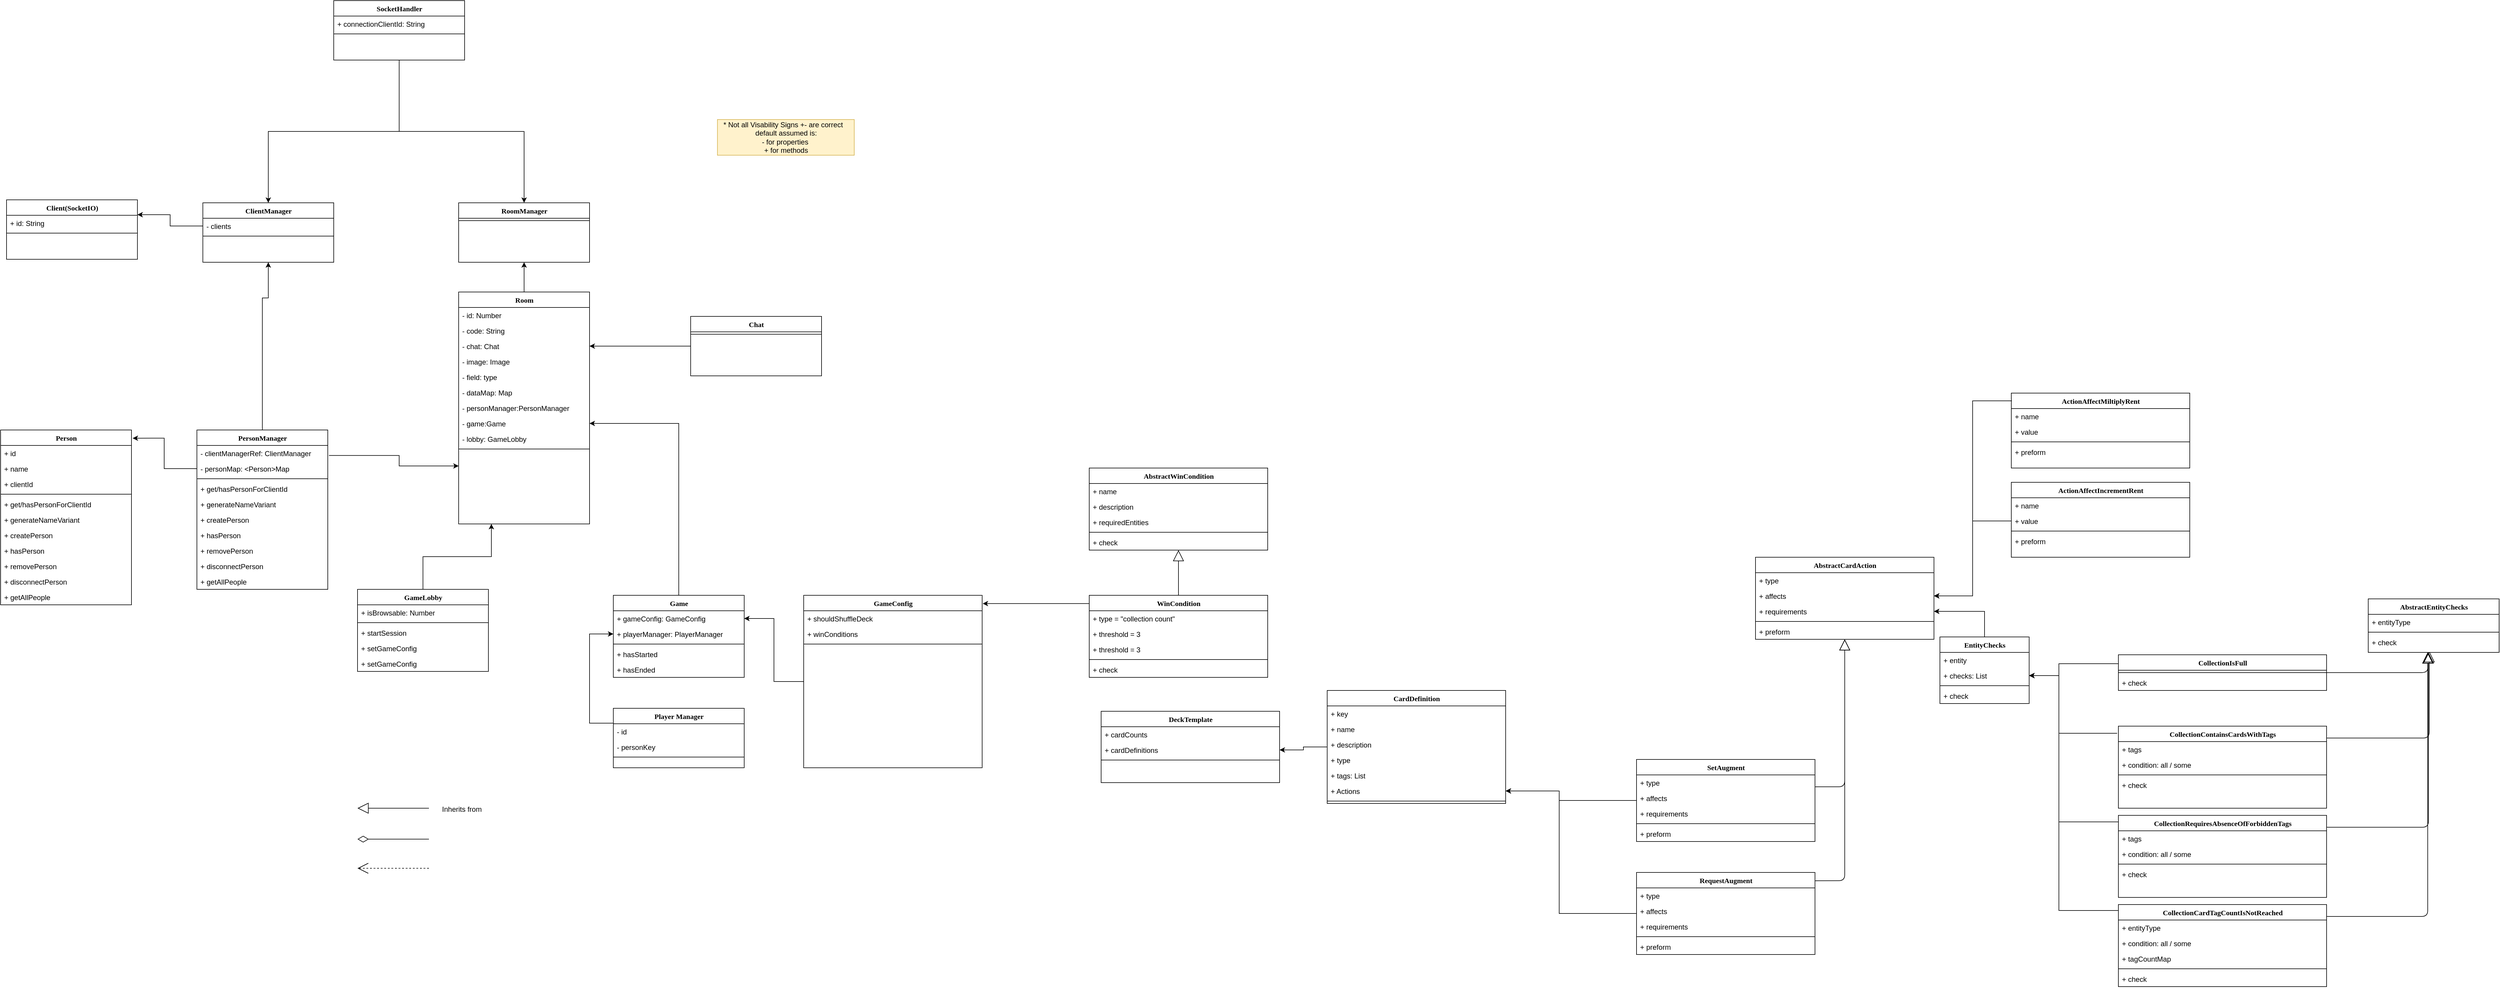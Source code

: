 <mxfile version="13.1.14" type="device"><diagram name="Page-1" id="9f46799a-70d6-7492-0946-bef42562c5a5"><mxGraphModel dx="3284" dy="1769" grid="1" gridSize="10" guides="1" tooltips="1" connect="1" arrows="1" fold="1" page="1" pageScale="1" pageWidth="1100" pageHeight="850" background="#ffffff" math="0" shadow="0"><root><mxCell id="0"/><mxCell id="1" parent="0"/><mxCell id="78961159f06e98e8-129" style="edgeStyle=elbowEdgeStyle;html=1;labelBackgroundColor=none;startFill=0;startSize=8;endArrow=open;endFill=0;endSize=16;fontFamily=Verdana;fontSize=12;elbow=vertical;dashed=1;" parent="1" edge="1"><mxGeometry relative="1" as="geometry"><mxPoint x="280" y="699" as="sourcePoint"/><mxPoint x="160" y="699" as="targetPoint"/></mxGeometry></mxCell><mxCell id="78961159f06e98e8-130" style="edgeStyle=elbowEdgeStyle;html=1;labelBackgroundColor=none;startFill=0;startSize=8;endArrow=diamondThin;endFill=0;endSize=16;fontFamily=Verdana;fontSize=12;elbow=vertical;" parent="1" edge="1"><mxGeometry relative="1" as="geometry"><mxPoint x="280" y="650" as="sourcePoint"/><mxPoint x="160" y="650" as="targetPoint"/></mxGeometry></mxCell><mxCell id="78961159f06e98e8-128" style="edgeStyle=orthogonalEdgeStyle;html=1;labelBackgroundColor=none;startFill=0;startSize=8;endArrow=block;endFill=0;endSize=16;fontFamily=Verdana;fontSize=12;" parent="1" edge="1"><mxGeometry relative="1" as="geometry"><Array as="points"><mxPoint x="260" y="598"/></Array><mxPoint x="280" y="598" as="sourcePoint"/><mxPoint x="160" y="598" as="targetPoint"/></mxGeometry></mxCell><mxCell id="maFHxMHbHkHT6YKGmXT8-31" style="edgeStyle=orthogonalEdgeStyle;rounded=0;orthogonalLoop=1;jettySize=auto;html=1;exitX=0.5;exitY=0;exitDx=0;exitDy=0;entryX=1;entryY=0.5;entryDx=0;entryDy=0;" edge="1" parent="1" source="maFHxMHbHkHT6YKGmXT8-5" target="maFHxMHbHkHT6YKGmXT8-3"><mxGeometry relative="1" as="geometry"><mxPoint x="480" y="120" as="targetPoint"/><Array as="points"><mxPoint x="700" y="-49"/></Array></mxGeometry></mxCell><mxCell id="maFHxMHbHkHT6YKGmXT8-32" style="edgeStyle=orthogonalEdgeStyle;rounded=0;orthogonalLoop=1;jettySize=auto;html=1;exitX=0;exitY=0.25;exitDx=0;exitDy=0;entryX=0;entryY=0.5;entryDx=0;entryDy=0;" edge="1" parent="1" source="maFHxMHbHkHT6YKGmXT8-17" target="maFHxMHbHkHT6YKGmXT8-258"><mxGeometry relative="1" as="geometry"><Array as="points"><mxPoint x="550" y="455"/><mxPoint x="550" y="305"/></Array></mxGeometry></mxCell><mxCell id="maFHxMHbHkHT6YKGmXT8-35" style="edgeStyle=orthogonalEdgeStyle;rounded=0;orthogonalLoop=1;jettySize=auto;html=1;exitX=0.5;exitY=0;exitDx=0;exitDy=0;entryX=0.25;entryY=1;entryDx=0;entryDy=0;" edge="1" parent="1" source="maFHxMHbHkHT6YKGmXT8-23" target="78961159f06e98e8-17"><mxGeometry relative="1" as="geometry"/></mxCell><mxCell id="maFHxMHbHkHT6YKGmXT8-23" value="GameLobby" style="swimlane;html=1;fontStyle=1;align=center;verticalAlign=top;childLayout=stackLayout;horizontal=1;startSize=26;horizontalStack=0;resizeParent=1;resizeLast=0;collapsible=1;marginBottom=0;swimlaneFillColor=#ffffff;rounded=0;shadow=0;comic=0;labelBackgroundColor=none;strokeWidth=1;fillColor=none;fontFamily=Verdana;fontSize=12" vertex="1" parent="1"><mxGeometry x="160" y="230" width="220" height="138" as="geometry"/></mxCell><mxCell id="maFHxMHbHkHT6YKGmXT8-61" value="+ isBrowsable: Number" style="text;html=1;strokeColor=none;fillColor=none;align=left;verticalAlign=top;spacingLeft=4;spacingRight=4;whiteSpace=wrap;overflow=hidden;rotatable=0;points=[[0,0.5],[1,0.5]];portConstraint=eastwest;" vertex="1" parent="maFHxMHbHkHT6YKGmXT8-23"><mxGeometry y="26" width="220" height="26" as="geometry"/></mxCell><mxCell id="maFHxMHbHkHT6YKGmXT8-24" value="" style="line;html=1;strokeWidth=1;fillColor=none;align=left;verticalAlign=middle;spacingTop=-1;spacingLeft=3;spacingRight=3;rotatable=0;labelPosition=right;points=[];portConstraint=eastwest;" vertex="1" parent="maFHxMHbHkHT6YKGmXT8-23"><mxGeometry y="52" width="220" height="8" as="geometry"/></mxCell><mxCell id="maFHxMHbHkHT6YKGmXT8-25" value="+ startSession" style="text;html=1;strokeColor=none;fillColor=none;align=left;verticalAlign=top;spacingLeft=4;spacingRight=4;whiteSpace=wrap;overflow=hidden;rotatable=0;points=[[0,0.5],[1,0.5]];portConstraint=eastwest;" vertex="1" parent="maFHxMHbHkHT6YKGmXT8-23"><mxGeometry y="60" width="220" height="26" as="geometry"/></mxCell><mxCell id="maFHxMHbHkHT6YKGmXT8-59" value="+ setGameConfig" style="text;html=1;strokeColor=none;fillColor=none;align=left;verticalAlign=top;spacingLeft=4;spacingRight=4;whiteSpace=wrap;overflow=hidden;rotatable=0;points=[[0,0.5],[1,0.5]];portConstraint=eastwest;" vertex="1" parent="maFHxMHbHkHT6YKGmXT8-23"><mxGeometry y="86" width="220" height="26" as="geometry"/></mxCell><mxCell id="maFHxMHbHkHT6YKGmXT8-60" value="+ setGameConfig" style="text;html=1;strokeColor=none;fillColor=none;align=left;verticalAlign=top;spacingLeft=4;spacingRight=4;whiteSpace=wrap;overflow=hidden;rotatable=0;points=[[0,0.5],[1,0.5]];portConstraint=eastwest;" vertex="1" parent="maFHxMHbHkHT6YKGmXT8-23"><mxGeometry y="112" width="220" height="26" as="geometry"/></mxCell><mxCell id="maFHxMHbHkHT6YKGmXT8-56" style="edgeStyle=orthogonalEdgeStyle;rounded=0;orthogonalLoop=1;jettySize=auto;html=1;exitX=0.5;exitY=0;exitDx=0;exitDy=0;entryX=0.5;entryY=1;entryDx=0;entryDy=0;" edge="1" parent="1" source="78961159f06e98e8-17" target="maFHxMHbHkHT6YKGmXT8-53"><mxGeometry relative="1" as="geometry"/></mxCell><mxCell id="78961159f06e98e8-17" value="Room" style="swimlane;html=1;fontStyle=1;align=center;verticalAlign=top;childLayout=stackLayout;horizontal=1;startSize=26;horizontalStack=0;resizeParent=1;resizeLast=0;collapsible=1;marginBottom=0;swimlaneFillColor=#ffffff;rounded=0;shadow=0;comic=0;labelBackgroundColor=none;strokeWidth=1;fillColor=none;fontFamily=Verdana;fontSize=12" parent="1" vertex="1"><mxGeometry x="330" y="-270" width="220" height="390" as="geometry"/></mxCell><mxCell id="78961159f06e98e8-21" value="- id: Number" style="text;html=1;strokeColor=none;fillColor=none;align=left;verticalAlign=top;spacingLeft=4;spacingRight=4;whiteSpace=wrap;overflow=hidden;rotatable=0;points=[[0,0.5],[1,0.5]];portConstraint=eastwest;" parent="78961159f06e98e8-17" vertex="1"><mxGeometry y="26" width="220" height="26" as="geometry"/></mxCell><mxCell id="78961159f06e98e8-23" value="- code: String" style="text;html=1;strokeColor=none;fillColor=none;align=left;verticalAlign=top;spacingLeft=4;spacingRight=4;whiteSpace=wrap;overflow=hidden;rotatable=0;points=[[0,0.5],[1,0.5]];portConstraint=eastwest;" parent="78961159f06e98e8-17" vertex="1"><mxGeometry y="52" width="220" height="26" as="geometry"/></mxCell><mxCell id="78961159f06e98e8-25" value="- chat: Chat" style="text;html=1;strokeColor=none;fillColor=none;align=left;verticalAlign=top;spacingLeft=4;spacingRight=4;whiteSpace=wrap;overflow=hidden;rotatable=0;points=[[0,0.5],[1,0.5]];portConstraint=eastwest;" parent="78961159f06e98e8-17" vertex="1"><mxGeometry y="78" width="220" height="26" as="geometry"/></mxCell><mxCell id="78961159f06e98e8-26" value="- image: Image" style="text;html=1;strokeColor=none;fillColor=none;align=left;verticalAlign=top;spacingLeft=4;spacingRight=4;whiteSpace=wrap;overflow=hidden;rotatable=0;points=[[0,0.5],[1,0.5]];portConstraint=eastwest;" parent="78961159f06e98e8-17" vertex="1"><mxGeometry y="104" width="220" height="26" as="geometry"/></mxCell><mxCell id="78961159f06e98e8-24" value="- field: type" style="text;html=1;strokeColor=none;fillColor=none;align=left;verticalAlign=top;spacingLeft=4;spacingRight=4;whiteSpace=wrap;overflow=hidden;rotatable=0;points=[[0,0.5],[1,0.5]];portConstraint=eastwest;" parent="78961159f06e98e8-17" vertex="1"><mxGeometry y="130" width="220" height="26" as="geometry"/></mxCell><mxCell id="maFHxMHbHkHT6YKGmXT8-1" value="- dataMap: Map" style="text;html=1;strokeColor=none;fillColor=none;align=left;verticalAlign=top;spacingLeft=4;spacingRight=4;whiteSpace=wrap;overflow=hidden;rotatable=0;points=[[0,0.5],[1,0.5]];portConstraint=eastwest;" vertex="1" parent="78961159f06e98e8-17"><mxGeometry y="156" width="220" height="26" as="geometry"/></mxCell><mxCell id="maFHxMHbHkHT6YKGmXT8-2" value="- personManager:PersonManager" style="text;html=1;strokeColor=none;fillColor=none;align=left;verticalAlign=top;spacingLeft=4;spacingRight=4;whiteSpace=wrap;overflow=hidden;rotatable=0;points=[[0,0.5],[1,0.5]];portConstraint=eastwest;" vertex="1" parent="78961159f06e98e8-17"><mxGeometry y="182" width="220" height="26" as="geometry"/></mxCell><mxCell id="maFHxMHbHkHT6YKGmXT8-3" value="- game:Game" style="text;html=1;strokeColor=none;fillColor=none;align=left;verticalAlign=top;spacingLeft=4;spacingRight=4;whiteSpace=wrap;overflow=hidden;rotatable=0;points=[[0,0.5],[1,0.5]];portConstraint=eastwest;" vertex="1" parent="78961159f06e98e8-17"><mxGeometry y="208" width="220" height="26" as="geometry"/></mxCell><mxCell id="maFHxMHbHkHT6YKGmXT8-62" value="- lobby: GameLobby" style="text;html=1;strokeColor=none;fillColor=none;align=left;verticalAlign=top;spacingLeft=4;spacingRight=4;whiteSpace=wrap;overflow=hidden;rotatable=0;points=[[0,0.5],[1,0.5]];portConstraint=eastwest;" vertex="1" parent="78961159f06e98e8-17"><mxGeometry y="234" width="220" height="26" as="geometry"/></mxCell><mxCell id="78961159f06e98e8-19" value="" style="line;html=1;strokeWidth=1;fillColor=none;align=left;verticalAlign=middle;spacingTop=-1;spacingLeft=3;spacingRight=3;rotatable=0;labelPosition=right;points=[];portConstraint=eastwest;" parent="78961159f06e98e8-17" vertex="1"><mxGeometry y="260" width="220" height="8" as="geometry"/></mxCell><mxCell id="maFHxMHbHkHT6YKGmXT8-39" style="edgeStyle=orthogonalEdgeStyle;rounded=0;orthogonalLoop=1;jettySize=auto;html=1;exitX=1.009;exitY=0.16;exitDx=0;exitDy=0;entryX=0;entryY=0.75;entryDx=0;entryDy=0;exitPerimeter=0;" edge="1" parent="1" source="maFHxMHbHkHT6YKGmXT8-36" target="78961159f06e98e8-17"><mxGeometry relative="1" as="geometry"><Array as="points"><mxPoint x="230" y="5"/><mxPoint x="230" y="23"/></Array></mxGeometry></mxCell><mxCell id="maFHxMHbHkHT6YKGmXT8-51" style="edgeStyle=orthogonalEdgeStyle;rounded=0;orthogonalLoop=1;jettySize=auto;html=1;exitX=0.5;exitY=0;exitDx=0;exitDy=0;entryX=0.5;entryY=1;entryDx=0;entryDy=0;" edge="1" parent="1" source="maFHxMHbHkHT6YKGmXT8-36" target="maFHxMHbHkHT6YKGmXT8-48"><mxGeometry relative="1" as="geometry"><mxPoint x="580" y="-523" as="targetPoint"/><Array as="points"><mxPoint y="-260"/><mxPoint x="10" y="-260"/></Array></mxGeometry></mxCell><mxCell id="maFHxMHbHkHT6YKGmXT8-53" value="RoomManager" style="swimlane;html=1;fontStyle=1;align=center;verticalAlign=top;childLayout=stackLayout;horizontal=1;startSize=26;horizontalStack=0;resizeParent=1;resizeLast=0;collapsible=1;marginBottom=0;swimlaneFillColor=#ffffff;rounded=0;shadow=0;comic=0;labelBackgroundColor=none;strokeWidth=1;fillColor=none;fontFamily=Verdana;fontSize=12" vertex="1" parent="1"><mxGeometry x="330" y="-420" width="220" height="100" as="geometry"/></mxCell><mxCell id="maFHxMHbHkHT6YKGmXT8-54" value="" style="line;html=1;strokeWidth=1;fillColor=none;align=left;verticalAlign=middle;spacingTop=-1;spacingLeft=3;spacingRight=3;rotatable=0;labelPosition=right;points=[];portConstraint=eastwest;" vertex="1" parent="maFHxMHbHkHT6YKGmXT8-53"><mxGeometry y="26" width="220" height="8" as="geometry"/></mxCell><mxCell id="maFHxMHbHkHT6YKGmXT8-36" value="PersonManager" style="swimlane;html=1;fontStyle=1;align=center;verticalAlign=top;childLayout=stackLayout;horizontal=1;startSize=26;horizontalStack=0;resizeParent=1;resizeLast=0;collapsible=1;marginBottom=0;swimlaneFillColor=#ffffff;rounded=0;shadow=0;comic=0;labelBackgroundColor=none;strokeWidth=1;fillColor=none;fontFamily=Verdana;fontSize=12" vertex="1" parent="1"><mxGeometry x="-110" y="-38" width="220" height="268" as="geometry"/></mxCell><mxCell id="maFHxMHbHkHT6YKGmXT8-69" value="- clientManagerRef: ClientManager" style="text;html=1;strokeColor=none;fillColor=none;align=left;verticalAlign=top;spacingLeft=4;spacingRight=4;whiteSpace=wrap;overflow=hidden;rotatable=0;points=[[0,0.5],[1,0.5]];portConstraint=eastwest;" vertex="1" parent="maFHxMHbHkHT6YKGmXT8-36"><mxGeometry y="26" width="220" height="26" as="geometry"/></mxCell><mxCell id="maFHxMHbHkHT6YKGmXT8-58" value="- personMap: &amp;lt;Person&amp;gt;Map" style="text;html=1;strokeColor=none;fillColor=none;align=left;verticalAlign=top;spacingLeft=4;spacingRight=4;whiteSpace=wrap;overflow=hidden;rotatable=0;points=[[0,0.5],[1,0.5]];portConstraint=eastwest;" vertex="1" parent="maFHxMHbHkHT6YKGmXT8-36"><mxGeometry y="52" width="220" height="26" as="geometry"/></mxCell><mxCell id="maFHxMHbHkHT6YKGmXT8-37" value="" style="line;html=1;strokeWidth=1;fillColor=none;align=left;verticalAlign=middle;spacingTop=-1;spacingLeft=3;spacingRight=3;rotatable=0;labelPosition=right;points=[];portConstraint=eastwest;" vertex="1" parent="maFHxMHbHkHT6YKGmXT8-36"><mxGeometry y="78" width="220" height="8" as="geometry"/></mxCell><mxCell id="maFHxMHbHkHT6YKGmXT8-38" value="+ get/hasPersonForClientId" style="text;html=1;strokeColor=none;fillColor=none;align=left;verticalAlign=top;spacingLeft=4;spacingRight=4;whiteSpace=wrap;overflow=hidden;rotatable=0;points=[[0,0.5],[1,0.5]];portConstraint=eastwest;" vertex="1" parent="maFHxMHbHkHT6YKGmXT8-36"><mxGeometry y="86" width="220" height="26" as="geometry"/></mxCell><mxCell id="maFHxMHbHkHT6YKGmXT8-63" value="+&amp;nbsp;generateNameVariant" style="text;html=1;strokeColor=none;fillColor=none;align=left;verticalAlign=top;spacingLeft=4;spacingRight=4;whiteSpace=wrap;overflow=hidden;rotatable=0;points=[[0,0.5],[1,0.5]];portConstraint=eastwest;" vertex="1" parent="maFHxMHbHkHT6YKGmXT8-36"><mxGeometry y="112" width="220" height="26" as="geometry"/></mxCell><mxCell id="maFHxMHbHkHT6YKGmXT8-65" value="+ createPerson" style="text;html=1;strokeColor=none;fillColor=none;align=left;verticalAlign=top;spacingLeft=4;spacingRight=4;whiteSpace=wrap;overflow=hidden;rotatable=0;points=[[0,0.5],[1,0.5]];portConstraint=eastwest;" vertex="1" parent="maFHxMHbHkHT6YKGmXT8-36"><mxGeometry y="138" width="220" height="26" as="geometry"/></mxCell><mxCell id="maFHxMHbHkHT6YKGmXT8-66" value="+ hasPerson" style="text;html=1;strokeColor=none;fillColor=none;align=left;verticalAlign=top;spacingLeft=4;spacingRight=4;whiteSpace=wrap;overflow=hidden;rotatable=0;points=[[0,0.5],[1,0.5]];portConstraint=eastwest;" vertex="1" parent="maFHxMHbHkHT6YKGmXT8-36"><mxGeometry y="164" width="220" height="26" as="geometry"/></mxCell><mxCell id="maFHxMHbHkHT6YKGmXT8-64" value="+ removePerson" style="text;html=1;strokeColor=none;fillColor=none;align=left;verticalAlign=top;spacingLeft=4;spacingRight=4;whiteSpace=wrap;overflow=hidden;rotatable=0;points=[[0,0.5],[1,0.5]];portConstraint=eastwest;" vertex="1" parent="maFHxMHbHkHT6YKGmXT8-36"><mxGeometry y="190" width="220" height="26" as="geometry"/></mxCell><mxCell id="maFHxMHbHkHT6YKGmXT8-67" value="+ disconnectPerson" style="text;html=1;strokeColor=none;fillColor=none;align=left;verticalAlign=top;spacingLeft=4;spacingRight=4;whiteSpace=wrap;overflow=hidden;rotatable=0;points=[[0,0.5],[1,0.5]];portConstraint=eastwest;" vertex="1" parent="maFHxMHbHkHT6YKGmXT8-36"><mxGeometry y="216" width="220" height="26" as="geometry"/></mxCell><mxCell id="maFHxMHbHkHT6YKGmXT8-68" value="+ getAllPeople" style="text;html=1;strokeColor=none;fillColor=none;align=left;verticalAlign=top;spacingLeft=4;spacingRight=4;whiteSpace=wrap;overflow=hidden;rotatable=0;points=[[0,0.5],[1,0.5]];portConstraint=eastwest;" vertex="1" parent="maFHxMHbHkHT6YKGmXT8-36"><mxGeometry y="242" width="220" height="26" as="geometry"/></mxCell><mxCell id="maFHxMHbHkHT6YKGmXT8-70" style="edgeStyle=orthogonalEdgeStyle;rounded=0;orthogonalLoop=1;jettySize=auto;html=1;exitX=0;exitY=0.5;exitDx=0;exitDy=0;" edge="1" parent="1" source="maFHxMHbHkHT6YKGmXT8-40" target="78961159f06e98e8-25"><mxGeometry relative="1" as="geometry"/></mxCell><mxCell id="maFHxMHbHkHT6YKGmXT8-48" value="ClientManager" style="swimlane;html=1;fontStyle=1;align=center;verticalAlign=top;childLayout=stackLayout;horizontal=1;startSize=26;horizontalStack=0;resizeParent=1;resizeLast=0;collapsible=1;marginBottom=0;swimlaneFillColor=#ffffff;rounded=0;shadow=0;comic=0;labelBackgroundColor=none;strokeWidth=1;fillColor=none;fontFamily=Verdana;fontSize=12" vertex="1" parent="1"><mxGeometry x="-100" y="-420" width="220" height="100" as="geometry"/></mxCell><mxCell id="maFHxMHbHkHT6YKGmXT8-285" value="- clients" style="text;html=1;strokeColor=none;fillColor=none;align=left;verticalAlign=top;spacingLeft=4;spacingRight=4;whiteSpace=wrap;overflow=hidden;rotatable=0;points=[[0,0.5],[1,0.5]];portConstraint=eastwest;" vertex="1" parent="maFHxMHbHkHT6YKGmXT8-48"><mxGeometry y="26" width="220" height="26" as="geometry"/></mxCell><mxCell id="maFHxMHbHkHT6YKGmXT8-49" value="" style="line;html=1;strokeWidth=1;fillColor=none;align=left;verticalAlign=middle;spacingTop=-1;spacingLeft=3;spacingRight=3;rotatable=0;labelPosition=right;points=[];portConstraint=eastwest;" vertex="1" parent="maFHxMHbHkHT6YKGmXT8-48"><mxGeometry y="52" width="220" height="8" as="geometry"/></mxCell><mxCell id="maFHxMHbHkHT6YKGmXT8-5" value="Game" style="swimlane;html=1;fontStyle=1;align=center;verticalAlign=top;childLayout=stackLayout;horizontal=1;startSize=26;horizontalStack=0;resizeParent=1;resizeLast=0;collapsible=1;marginBottom=0;swimlaneFillColor=#ffffff;rounded=0;shadow=0;comic=0;labelBackgroundColor=none;strokeWidth=1;fillColor=none;fontFamily=Verdana;fontSize=12" vertex="1" parent="1"><mxGeometry x="590" y="240" width="220" height="138" as="geometry"/></mxCell><mxCell id="maFHxMHbHkHT6YKGmXT8-88" value="+ gameConfig: GameConfig" style="text;html=1;strokeColor=none;fillColor=none;align=left;verticalAlign=top;spacingLeft=4;spacingRight=4;whiteSpace=wrap;overflow=hidden;rotatable=0;points=[[0,0.5],[1,0.5]];portConstraint=eastwest;" vertex="1" parent="maFHxMHbHkHT6YKGmXT8-5"><mxGeometry y="26" width="220" height="26" as="geometry"/></mxCell><mxCell id="maFHxMHbHkHT6YKGmXT8-258" value="+ playerManager: PlayerManager" style="text;html=1;strokeColor=none;fillColor=none;align=left;verticalAlign=top;spacingLeft=4;spacingRight=4;whiteSpace=wrap;overflow=hidden;rotatable=0;points=[[0,0.5],[1,0.5]];portConstraint=eastwest;" vertex="1" parent="maFHxMHbHkHT6YKGmXT8-5"><mxGeometry y="52" width="220" height="26" as="geometry"/></mxCell><mxCell id="maFHxMHbHkHT6YKGmXT8-14" value="" style="line;html=1;strokeWidth=1;fillColor=none;align=left;verticalAlign=middle;spacingTop=-1;spacingLeft=3;spacingRight=3;rotatable=0;labelPosition=right;points=[];portConstraint=eastwest;" vertex="1" parent="maFHxMHbHkHT6YKGmXT8-5"><mxGeometry y="78" width="220" height="8" as="geometry"/></mxCell><mxCell id="maFHxMHbHkHT6YKGmXT8-85" value="+ hasStarted" style="text;html=1;strokeColor=none;fillColor=none;align=left;verticalAlign=top;spacingLeft=4;spacingRight=4;whiteSpace=wrap;overflow=hidden;rotatable=0;points=[[0,0.5],[1,0.5]];portConstraint=eastwest;" vertex="1" parent="maFHxMHbHkHT6YKGmXT8-5"><mxGeometry y="86" width="220" height="26" as="geometry"/></mxCell><mxCell id="maFHxMHbHkHT6YKGmXT8-86" value="+ hasEnded" style="text;html=1;strokeColor=none;fillColor=none;align=left;verticalAlign=top;spacingLeft=4;spacingRight=4;whiteSpace=wrap;overflow=hidden;rotatable=0;points=[[0,0.5],[1,0.5]];portConstraint=eastwest;" vertex="1" parent="maFHxMHbHkHT6YKGmXT8-5"><mxGeometry y="112" width="220" height="26" as="geometry"/></mxCell><mxCell id="maFHxMHbHkHT6YKGmXT8-257" style="edgeStyle=orthogonalEdgeStyle;rounded=0;orthogonalLoop=1;jettySize=auto;html=1;entryX=1;entryY=0.5;entryDx=0;entryDy=0;" edge="1" parent="1" source="maFHxMHbHkHT6YKGmXT8-89" target="maFHxMHbHkHT6YKGmXT8-88"><mxGeometry relative="1" as="geometry"/></mxCell><mxCell id="maFHxMHbHkHT6YKGmXT8-89" value="GameConfig" style="swimlane;html=1;fontStyle=1;align=center;verticalAlign=top;childLayout=stackLayout;horizontal=1;startSize=26;horizontalStack=0;resizeParent=1;resizeLast=0;collapsible=1;marginBottom=0;swimlaneFillColor=#ffffff;rounded=0;shadow=0;comic=0;labelBackgroundColor=none;strokeWidth=1;fillColor=none;fontFamily=Verdana;fontSize=12" vertex="1" parent="1"><mxGeometry x="910" y="240" width="300" height="290" as="geometry"/></mxCell><mxCell id="maFHxMHbHkHT6YKGmXT8-90" value="+ shouldShuffleDeck" style="text;html=1;strokeColor=none;fillColor=none;align=left;verticalAlign=top;spacingLeft=4;spacingRight=4;whiteSpace=wrap;overflow=hidden;rotatable=0;points=[[0,0.5],[1,0.5]];portConstraint=eastwest;" vertex="1" parent="maFHxMHbHkHT6YKGmXT8-89"><mxGeometry y="26" width="300" height="26" as="geometry"/></mxCell><mxCell id="maFHxMHbHkHT6YKGmXT8-96" value="+ winConditions" style="text;html=1;strokeColor=none;fillColor=none;align=left;verticalAlign=top;spacingLeft=4;spacingRight=4;whiteSpace=wrap;overflow=hidden;rotatable=0;points=[[0,0.5],[1,0.5]];portConstraint=eastwest;" vertex="1" parent="maFHxMHbHkHT6YKGmXT8-89"><mxGeometry y="52" width="300" height="26" as="geometry"/></mxCell><mxCell id="maFHxMHbHkHT6YKGmXT8-91" value="" style="line;html=1;strokeWidth=1;fillColor=none;align=left;verticalAlign=middle;spacingTop=-1;spacingLeft=3;spacingRight=3;rotatable=0;labelPosition=right;points=[];portConstraint=eastwest;" vertex="1" parent="maFHxMHbHkHT6YKGmXT8-89"><mxGeometry y="78" width="300" height="8" as="geometry"/></mxCell><mxCell id="maFHxMHbHkHT6YKGmXT8-113" style="edgeStyle=orthogonalEdgeStyle;rounded=0;orthogonalLoop=1;jettySize=auto;html=1;exitX=0;exitY=0.08;exitDx=0;exitDy=0;exitPerimeter=0;entryX=1.003;entryY=0.048;entryDx=0;entryDy=0;entryPerimeter=0;" edge="1" parent="1" source="maFHxMHbHkHT6YKGmXT8-107" target="maFHxMHbHkHT6YKGmXT8-89"><mxGeometry relative="1" as="geometry"><mxPoint x="1270" y="210" as="targetPoint"/><Array as="points"><mxPoint x="1390" y="254"/></Array></mxGeometry></mxCell><mxCell id="maFHxMHbHkHT6YKGmXT8-114" style="edgeStyle=orthogonalEdgeStyle;html=1;labelBackgroundColor=none;startFill=0;startSize=8;endArrow=block;endFill=0;endSize=16;fontFamily=Verdana;fontSize=12;entryX=0.5;entryY=1;entryDx=0;entryDy=0;" edge="1" parent="1" source="maFHxMHbHkHT6YKGmXT8-107" target="maFHxMHbHkHT6YKGmXT8-97"><mxGeometry relative="1" as="geometry"><Array as="points"/><mxPoint x="1220" y="150" as="sourcePoint"/><mxPoint x="1360" y="150" as="targetPoint"/></mxGeometry></mxCell><mxCell id="maFHxMHbHkHT6YKGmXT8-107" value="WinCondition" style="swimlane;html=1;fontStyle=1;align=center;verticalAlign=top;childLayout=stackLayout;horizontal=1;startSize=26;horizontalStack=0;resizeParent=1;resizeLast=0;collapsible=1;marginBottom=0;swimlaneFillColor=#ffffff;rounded=0;shadow=0;comic=0;labelBackgroundColor=none;strokeWidth=1;fillColor=none;fontFamily=Verdana;fontSize=12" vertex="1" parent="1"><mxGeometry x="1390" y="240" width="300" height="138" as="geometry"/></mxCell><mxCell id="maFHxMHbHkHT6YKGmXT8-108" value="+ type = &quot;collection count&quot;" style="text;html=1;strokeColor=none;fillColor=none;align=left;verticalAlign=top;spacingLeft=4;spacingRight=4;whiteSpace=wrap;overflow=hidden;rotatable=0;points=[[0,0.5],[1,0.5]];portConstraint=eastwest;" vertex="1" parent="maFHxMHbHkHT6YKGmXT8-107"><mxGeometry y="26" width="300" height="26" as="geometry"/></mxCell><mxCell id="maFHxMHbHkHT6YKGmXT8-109" value="+ threshold = 3" style="text;html=1;strokeColor=none;fillColor=none;align=left;verticalAlign=top;spacingLeft=4;spacingRight=4;whiteSpace=wrap;overflow=hidden;rotatable=0;points=[[0,0.5],[1,0.5]];portConstraint=eastwest;" vertex="1" parent="maFHxMHbHkHT6YKGmXT8-107"><mxGeometry y="52" width="300" height="26" as="geometry"/></mxCell><mxCell id="maFHxMHbHkHT6YKGmXT8-110" value="+ threshold = 3" style="text;html=1;strokeColor=none;fillColor=none;align=left;verticalAlign=top;spacingLeft=4;spacingRight=4;whiteSpace=wrap;overflow=hidden;rotatable=0;points=[[0,0.5],[1,0.5]];portConstraint=eastwest;" vertex="1" parent="maFHxMHbHkHT6YKGmXT8-107"><mxGeometry y="78" width="300" height="26" as="geometry"/></mxCell><mxCell id="maFHxMHbHkHT6YKGmXT8-111" value="" style="line;html=1;strokeWidth=1;fillColor=none;align=left;verticalAlign=middle;spacingTop=-1;spacingLeft=3;spacingRight=3;rotatable=0;labelPosition=right;points=[];portConstraint=eastwest;" vertex="1" parent="maFHxMHbHkHT6YKGmXT8-107"><mxGeometry y="104" width="300" height="8" as="geometry"/></mxCell><mxCell id="maFHxMHbHkHT6YKGmXT8-112" value="+ check" style="text;html=1;strokeColor=none;fillColor=none;align=left;verticalAlign=top;spacingLeft=4;spacingRight=4;whiteSpace=wrap;overflow=hidden;rotatable=0;points=[[0,0.5],[1,0.5]];portConstraint=eastwest;" vertex="1" parent="maFHxMHbHkHT6YKGmXT8-107"><mxGeometry y="112" width="300" height="26" as="geometry"/></mxCell><mxCell id="maFHxMHbHkHT6YKGmXT8-185" style="edgeStyle=orthogonalEdgeStyle;rounded=0;orthogonalLoop=1;jettySize=auto;html=1;entryX=1;entryY=0.5;entryDx=0;entryDy=0;exitX=-0.006;exitY=0.087;exitDx=0;exitDy=0;exitPerimeter=0;" edge="1" parent="1" source="maFHxMHbHkHT6YKGmXT8-154" target="maFHxMHbHkHT6YKGmXT8-201"><mxGeometry relative="1" as="geometry"><Array as="points"><mxPoint x="3020" y="472"/><mxPoint x="3020" y="375"/></Array></mxGeometry></mxCell><mxCell id="maFHxMHbHkHT6YKGmXT8-186" style="edgeStyle=orthogonalEdgeStyle;rounded=0;orthogonalLoop=1;jettySize=auto;html=1;exitX=0;exitY=0.08;exitDx=0;exitDy=0;exitPerimeter=0;entryX=1;entryY=0.5;entryDx=0;entryDy=0;" edge="1" parent="1" source="maFHxMHbHkHT6YKGmXT8-174" target="maFHxMHbHkHT6YKGmXT8-201"><mxGeometry relative="1" as="geometry"><Array as="points"><mxPoint x="3020" y="621"/><mxPoint x="3020" y="375"/></Array></mxGeometry></mxCell><mxCell id="maFHxMHbHkHT6YKGmXT8-187" style="edgeStyle=orthogonalEdgeStyle;rounded=0;orthogonalLoop=1;jettySize=auto;html=1;entryX=1;entryY=0.5;entryDx=0;entryDy=0;exitX=0.003;exitY=0.103;exitDx=0;exitDy=0;exitPerimeter=0;" edge="1" parent="1" source="maFHxMHbHkHT6YKGmXT8-159" target="maFHxMHbHkHT6YKGmXT8-155"><mxGeometry relative="1" as="geometry"/></mxCell><mxCell id="maFHxMHbHkHT6YKGmXT8-193" style="edgeStyle=orthogonalEdgeStyle;rounded=0;orthogonalLoop=1;jettySize=auto;html=1;entryX=1;entryY=0.5;entryDx=0;entryDy=0;" edge="1" parent="1" source="maFHxMHbHkHT6YKGmXT8-190" target="maFHxMHbHkHT6YKGmXT8-155"><mxGeometry relative="1" as="geometry"/></mxCell><mxCell id="maFHxMHbHkHT6YKGmXT8-204" style="edgeStyle=orthogonalEdgeStyle;rounded=0;orthogonalLoop=1;jettySize=auto;html=1;entryX=1;entryY=0.5;entryDx=0;entryDy=0;" edge="1" parent="1" source="maFHxMHbHkHT6YKGmXT8-199" target="maFHxMHbHkHT6YKGmXT8-141"><mxGeometry relative="1" as="geometry"/></mxCell><mxCell id="maFHxMHbHkHT6YKGmXT8-213" style="edgeStyle=orthogonalEdgeStyle;html=1;labelBackgroundColor=none;startFill=0;startSize=8;endArrow=block;endFill=0;endSize=16;fontFamily=Verdana;fontSize=12;entryX=0.466;entryY=1.077;entryDx=0;entryDy=0;entryPerimeter=0;" edge="1" parent="1" source="maFHxMHbHkHT6YKGmXT8-154" target="maFHxMHbHkHT6YKGmXT8-212"><mxGeometry relative="1" as="geometry"><Array as="points"><mxPoint x="3642" y="480"/></Array><mxPoint x="3480" y="476" as="sourcePoint"/><mxPoint x="3130" y="256" as="targetPoint"/></mxGeometry></mxCell><mxCell id="maFHxMHbHkHT6YKGmXT8-215" style="edgeStyle=orthogonalEdgeStyle;html=1;labelBackgroundColor=none;startFill=0;startSize=8;endArrow=block;endFill=0;endSize=16;fontFamily=Verdana;fontSize=12;entryX=0.46;entryY=1.154;entryDx=0;entryDy=0;entryPerimeter=0;" edge="1" parent="1" source="maFHxMHbHkHT6YKGmXT8-174" target="maFHxMHbHkHT6YKGmXT8-212"><mxGeometry relative="1" as="geometry"><Array as="points"><mxPoint x="3641" y="630"/></Array><mxPoint x="3550" y="626" as="sourcePoint"/><mxPoint x="3713.1" y="146.002" as="targetPoint"/></mxGeometry></mxCell><mxCell id="maFHxMHbHkHT6YKGmXT8-223" style="edgeStyle=orthogonalEdgeStyle;rounded=0;orthogonalLoop=1;jettySize=auto;html=1;entryX=1;entryY=0.5;entryDx=0;entryDy=0;exitX=0;exitY=0;exitDx=0;exitDy=0;" edge="1" parent="1" source="maFHxMHbHkHT6YKGmXT8-216" target="maFHxMHbHkHT6YKGmXT8-201"><mxGeometry relative="1" as="geometry"><Array as="points"><mxPoint x="3120" y="770"/><mxPoint x="3020" y="770"/><mxPoint x="3020" y="375"/></Array></mxGeometry></mxCell><mxCell id="maFHxMHbHkHT6YKGmXT8-224" style="edgeStyle=orthogonalEdgeStyle;html=1;labelBackgroundColor=none;startFill=0;startSize=8;endArrow=block;endFill=0;endSize=16;fontFamily=Verdana;fontSize=12;" edge="1" parent="1" source="maFHxMHbHkHT6YKGmXT8-216" target="maFHxMHbHkHT6YKGmXT8-207"><mxGeometry relative="1" as="geometry"><Array as="points"><mxPoint x="3640" y="780"/></Array><mxPoint x="3540" y="806" as="sourcePoint"/><mxPoint x="3711" y="138.004" as="targetPoint"/></mxGeometry></mxCell><mxCell id="maFHxMHbHkHT6YKGmXT8-230" style="edgeStyle=orthogonalEdgeStyle;rounded=0;orthogonalLoop=1;jettySize=auto;html=1;entryX=1;entryY=0.5;entryDx=0;entryDy=0;exitX=0;exitY=0.25;exitDx=0;exitDy=0;" edge="1" parent="1" source="maFHxMHbHkHT6YKGmXT8-225" target="maFHxMHbHkHT6YKGmXT8-201"><mxGeometry relative="1" as="geometry"><Array as="points"><mxPoint x="3020" y="355"/><mxPoint x="3020" y="375"/></Array></mxGeometry></mxCell><mxCell id="maFHxMHbHkHT6YKGmXT8-249" style="edgeStyle=orthogonalEdgeStyle;rounded=0;orthogonalLoop=1;jettySize=auto;html=1;" edge="1" parent="1" source="maFHxMHbHkHT6YKGmXT8-121" target="maFHxMHbHkHT6YKGmXT8-119"><mxGeometry relative="1" as="geometry"/></mxCell><mxCell id="maFHxMHbHkHT6YKGmXT8-121" value="CardDefinition" style="swimlane;html=1;fontStyle=1;align=center;verticalAlign=top;childLayout=stackLayout;horizontal=1;startSize=26;horizontalStack=0;resizeParent=1;resizeLast=0;collapsible=1;marginBottom=0;swimlaneFillColor=#ffffff;rounded=0;shadow=0;comic=0;labelBackgroundColor=none;strokeWidth=1;fillColor=none;fontFamily=Verdana;fontSize=12" vertex="1" parent="1"><mxGeometry x="1790" y="400" width="300" height="190" as="geometry"/></mxCell><mxCell id="maFHxMHbHkHT6YKGmXT8-122" value="+ key" style="text;html=1;strokeColor=none;fillColor=none;align=left;verticalAlign=top;spacingLeft=4;spacingRight=4;whiteSpace=wrap;overflow=hidden;rotatable=0;points=[[0,0.5],[1,0.5]];portConstraint=eastwest;" vertex="1" parent="maFHxMHbHkHT6YKGmXT8-121"><mxGeometry y="26" width="300" height="26" as="geometry"/></mxCell><mxCell id="maFHxMHbHkHT6YKGmXT8-125" value="+ name" style="text;html=1;strokeColor=none;fillColor=none;align=left;verticalAlign=top;spacingLeft=4;spacingRight=4;whiteSpace=wrap;overflow=hidden;rotatable=0;points=[[0,0.5],[1,0.5]];portConstraint=eastwest;" vertex="1" parent="maFHxMHbHkHT6YKGmXT8-121"><mxGeometry y="52" width="300" height="26" as="geometry"/></mxCell><mxCell id="maFHxMHbHkHT6YKGmXT8-126" value="+ description" style="text;html=1;strokeColor=none;fillColor=none;align=left;verticalAlign=top;spacingLeft=4;spacingRight=4;whiteSpace=wrap;overflow=hidden;rotatable=0;points=[[0,0.5],[1,0.5]];portConstraint=eastwest;" vertex="1" parent="maFHxMHbHkHT6YKGmXT8-121"><mxGeometry y="78" width="300" height="26" as="geometry"/></mxCell><mxCell id="maFHxMHbHkHT6YKGmXT8-127" value="+ type" style="text;html=1;strokeColor=none;fillColor=none;align=left;verticalAlign=top;spacingLeft=4;spacingRight=4;whiteSpace=wrap;overflow=hidden;rotatable=0;points=[[0,0.5],[1,0.5]];portConstraint=eastwest;" vertex="1" parent="maFHxMHbHkHT6YKGmXT8-121"><mxGeometry y="104" width="300" height="26" as="geometry"/></mxCell><mxCell id="maFHxMHbHkHT6YKGmXT8-128" value="+ tags: List" style="text;html=1;strokeColor=none;fillColor=none;align=left;verticalAlign=top;spacingLeft=4;spacingRight=4;whiteSpace=wrap;overflow=hidden;rotatable=0;points=[[0,0.5],[1,0.5]];portConstraint=eastwest;" vertex="1" parent="maFHxMHbHkHT6YKGmXT8-121"><mxGeometry y="130" width="300" height="26" as="geometry"/></mxCell><mxCell id="maFHxMHbHkHT6YKGmXT8-129" value="+ Actions" style="text;html=1;strokeColor=none;fillColor=none;align=left;verticalAlign=top;spacingLeft=4;spacingRight=4;whiteSpace=wrap;overflow=hidden;rotatable=0;points=[[0,0.5],[1,0.5]];portConstraint=eastwest;" vertex="1" parent="maFHxMHbHkHT6YKGmXT8-121"><mxGeometry y="156" width="300" height="26" as="geometry"/></mxCell><mxCell id="maFHxMHbHkHT6YKGmXT8-124" value="" style="line;html=1;strokeWidth=1;fillColor=none;align=left;verticalAlign=middle;spacingTop=-1;spacingLeft=3;spacingRight=3;rotatable=0;labelPosition=right;points=[];portConstraint=eastwest;" vertex="1" parent="maFHxMHbHkHT6YKGmXT8-121"><mxGeometry y="182" width="300" height="8" as="geometry"/></mxCell><mxCell id="maFHxMHbHkHT6YKGmXT8-246" style="edgeStyle=orthogonalEdgeStyle;rounded=0;orthogonalLoop=1;jettySize=auto;html=1;entryX=1;entryY=0.5;entryDx=0;entryDy=0;" edge="1" parent="1" source="maFHxMHbHkHT6YKGmXT8-232" target="maFHxMHbHkHT6YKGmXT8-129"><mxGeometry relative="1" as="geometry"><mxPoint x="2150" y="390" as="targetPoint"/><Array as="points"><mxPoint x="2180" y="585"/><mxPoint x="2180" y="569"/></Array></mxGeometry></mxCell><mxCell id="maFHxMHbHkHT6YKGmXT8-247" style="edgeStyle=orthogonalEdgeStyle;rounded=0;orthogonalLoop=1;jettySize=auto;html=1;entryX=1;entryY=0.5;entryDx=0;entryDy=0;" edge="1" parent="1" source="maFHxMHbHkHT6YKGmXT8-238" target="maFHxMHbHkHT6YKGmXT8-129"><mxGeometry relative="1" as="geometry"><mxPoint x="2210" y="315" as="targetPoint"/><Array as="points"><mxPoint x="2180" y="775"/><mxPoint x="2180" y="569"/></Array></mxGeometry></mxCell><mxCell id="maFHxMHbHkHT6YKGmXT8-244" style="edgeStyle=orthogonalEdgeStyle;html=1;labelBackgroundColor=none;startFill=0;startSize=8;endArrow=block;endFill=0;endSize=16;fontFamily=Verdana;fontSize=12;" edge="1" parent="1" source="maFHxMHbHkHT6YKGmXT8-232" target="maFHxMHbHkHT6YKGmXT8-139"><mxGeometry relative="1" as="geometry"><Array as="points"><mxPoint x="2660" y="562"/></Array><mxPoint x="3538.95" y="562.008" as="sourcePoint"/><mxPoint x="3712.52" y="190.002" as="targetPoint"/></mxGeometry></mxCell><mxCell id="maFHxMHbHkHT6YKGmXT8-245" style="edgeStyle=orthogonalEdgeStyle;html=1;labelBackgroundColor=none;startFill=0;startSize=8;endArrow=block;endFill=0;endSize=16;fontFamily=Verdana;fontSize=12;exitX=1;exitY=0.101;exitDx=0;exitDy=0;exitPerimeter=0;" edge="1" parent="1" source="maFHxMHbHkHT6YKGmXT8-238" target="maFHxMHbHkHT6YKGmXT8-139"><mxGeometry relative="1" as="geometry"><Array as="points"><mxPoint x="2660" y="720"/></Array><mxPoint x="2620" y="572" as="sourcePoint"/><mxPoint x="2470" y="398.004" as="targetPoint"/></mxGeometry></mxCell><mxCell id="maFHxMHbHkHT6YKGmXT8-248" style="edgeStyle=orthogonalEdgeStyle;html=1;labelBackgroundColor=none;startFill=0;startSize=8;endArrow=block;endFill=0;endSize=16;fontFamily=Verdana;fontSize=12;" edge="1" parent="1" source="maFHxMHbHkHT6YKGmXT8-225" target="maFHxMHbHkHT6YKGmXT8-207"><mxGeometry relative="1" as="geometry"><Array as="points"><mxPoint x="3640" y="370"/></Array><mxPoint x="3478.95" y="558.008" as="sourcePoint"/><mxPoint x="3652.52" y="344.002" as="targetPoint"/></mxGeometry></mxCell><mxCell id="maFHxMHbHkHT6YKGmXT8-117" value="DeckTemplate" style="swimlane;html=1;fontStyle=1;align=center;verticalAlign=top;childLayout=stackLayout;horizontal=1;startSize=26;horizontalStack=0;resizeParent=1;resizeLast=0;collapsible=1;marginBottom=0;swimlaneFillColor=#ffffff;rounded=0;shadow=0;comic=0;labelBackgroundColor=none;strokeWidth=1;fillColor=none;fontFamily=Verdana;fontSize=12" vertex="1" parent="1"><mxGeometry x="1410" y="435" width="300" height="120" as="geometry"/></mxCell><mxCell id="maFHxMHbHkHT6YKGmXT8-118" value="+ cardCounts" style="text;html=1;strokeColor=none;fillColor=none;align=left;verticalAlign=top;spacingLeft=4;spacingRight=4;whiteSpace=wrap;overflow=hidden;rotatable=0;points=[[0,0.5],[1,0.5]];portConstraint=eastwest;" vertex="1" parent="maFHxMHbHkHT6YKGmXT8-117"><mxGeometry y="26" width="300" height="26" as="geometry"/></mxCell><mxCell id="maFHxMHbHkHT6YKGmXT8-119" value="+ cardDefinitions" style="text;html=1;strokeColor=none;fillColor=none;align=left;verticalAlign=top;spacingLeft=4;spacingRight=4;whiteSpace=wrap;overflow=hidden;rotatable=0;points=[[0,0.5],[1,0.5]];portConstraint=eastwest;" vertex="1" parent="maFHxMHbHkHT6YKGmXT8-117"><mxGeometry y="52" width="300" height="26" as="geometry"/></mxCell><mxCell id="maFHxMHbHkHT6YKGmXT8-120" value="" style="line;html=1;strokeWidth=1;fillColor=none;align=left;verticalAlign=middle;spacingTop=-1;spacingLeft=3;spacingRight=3;rotatable=0;labelPosition=right;points=[];portConstraint=eastwest;" vertex="1" parent="maFHxMHbHkHT6YKGmXT8-117"><mxGeometry y="78" width="300" height="8" as="geometry"/></mxCell><mxCell id="maFHxMHbHkHT6YKGmXT8-232" value="SetAugment" style="swimlane;html=1;fontStyle=1;align=center;verticalAlign=top;childLayout=stackLayout;horizontal=1;startSize=26;horizontalStack=0;resizeParent=1;resizeLast=0;collapsible=1;marginBottom=0;swimlaneFillColor=#ffffff;rounded=0;shadow=0;comic=0;labelBackgroundColor=none;strokeWidth=1;fillColor=none;fontFamily=Verdana;fontSize=12" vertex="1" parent="1"><mxGeometry x="2310" y="516" width="300" height="138" as="geometry"/></mxCell><mxCell id="maFHxMHbHkHT6YKGmXT8-233" value="+ type" style="text;html=1;strokeColor=none;fillColor=none;align=left;verticalAlign=top;spacingLeft=4;spacingRight=4;whiteSpace=wrap;overflow=hidden;rotatable=0;points=[[0,0.5],[1,0.5]];portConstraint=eastwest;" vertex="1" parent="maFHxMHbHkHT6YKGmXT8-232"><mxGeometry y="26" width="300" height="26" as="geometry"/></mxCell><mxCell id="maFHxMHbHkHT6YKGmXT8-234" value="+ affects" style="text;html=1;strokeColor=none;fillColor=none;align=left;verticalAlign=top;spacingLeft=4;spacingRight=4;whiteSpace=wrap;overflow=hidden;rotatable=0;points=[[0,0.5],[1,0.5]];portConstraint=eastwest;" vertex="1" parent="maFHxMHbHkHT6YKGmXT8-232"><mxGeometry y="52" width="300" height="26" as="geometry"/></mxCell><mxCell id="maFHxMHbHkHT6YKGmXT8-235" value="+ requirements" style="text;html=1;strokeColor=none;fillColor=none;align=left;verticalAlign=top;spacingLeft=4;spacingRight=4;whiteSpace=wrap;overflow=hidden;rotatable=0;points=[[0,0.5],[1,0.5]];portConstraint=eastwest;" vertex="1" parent="maFHxMHbHkHT6YKGmXT8-232"><mxGeometry y="78" width="300" height="26" as="geometry"/></mxCell><mxCell id="maFHxMHbHkHT6YKGmXT8-236" value="" style="line;html=1;strokeWidth=1;fillColor=none;align=left;verticalAlign=middle;spacingTop=-1;spacingLeft=3;spacingRight=3;rotatable=0;labelPosition=right;points=[];portConstraint=eastwest;" vertex="1" parent="maFHxMHbHkHT6YKGmXT8-232"><mxGeometry y="104" width="300" height="8" as="geometry"/></mxCell><mxCell id="maFHxMHbHkHT6YKGmXT8-237" value="+ preform" style="text;html=1;strokeColor=none;fillColor=none;align=left;verticalAlign=top;spacingLeft=4;spacingRight=4;whiteSpace=wrap;overflow=hidden;rotatable=0;points=[[0,0.5],[1,0.5]];portConstraint=eastwest;" vertex="1" parent="maFHxMHbHkHT6YKGmXT8-232"><mxGeometry y="112" width="300" height="26" as="geometry"/></mxCell><mxCell id="maFHxMHbHkHT6YKGmXT8-238" value="RequestAugment" style="swimlane;html=1;fontStyle=1;align=center;verticalAlign=top;childLayout=stackLayout;horizontal=1;startSize=26;horizontalStack=0;resizeParent=1;resizeLast=0;collapsible=1;marginBottom=0;swimlaneFillColor=#ffffff;rounded=0;shadow=0;comic=0;labelBackgroundColor=none;strokeWidth=1;fillColor=none;fontFamily=Verdana;fontSize=12" vertex="1" parent="1"><mxGeometry x="2310" y="706" width="300" height="138" as="geometry"/></mxCell><mxCell id="maFHxMHbHkHT6YKGmXT8-239" value="+ type" style="text;html=1;strokeColor=none;fillColor=none;align=left;verticalAlign=top;spacingLeft=4;spacingRight=4;whiteSpace=wrap;overflow=hidden;rotatable=0;points=[[0,0.5],[1,0.5]];portConstraint=eastwest;" vertex="1" parent="maFHxMHbHkHT6YKGmXT8-238"><mxGeometry y="26" width="300" height="26" as="geometry"/></mxCell><mxCell id="maFHxMHbHkHT6YKGmXT8-240" value="+ affects" style="text;html=1;strokeColor=none;fillColor=none;align=left;verticalAlign=top;spacingLeft=4;spacingRight=4;whiteSpace=wrap;overflow=hidden;rotatable=0;points=[[0,0.5],[1,0.5]];portConstraint=eastwest;" vertex="1" parent="maFHxMHbHkHT6YKGmXT8-238"><mxGeometry y="52" width="300" height="26" as="geometry"/></mxCell><mxCell id="maFHxMHbHkHT6YKGmXT8-241" value="+ requirements" style="text;html=1;strokeColor=none;fillColor=none;align=left;verticalAlign=top;spacingLeft=4;spacingRight=4;whiteSpace=wrap;overflow=hidden;rotatable=0;points=[[0,0.5],[1,0.5]];portConstraint=eastwest;" vertex="1" parent="maFHxMHbHkHT6YKGmXT8-238"><mxGeometry y="78" width="300" height="26" as="geometry"/></mxCell><mxCell id="maFHxMHbHkHT6YKGmXT8-242" value="" style="line;html=1;strokeWidth=1;fillColor=none;align=left;verticalAlign=middle;spacingTop=-1;spacingLeft=3;spacingRight=3;rotatable=0;labelPosition=right;points=[];portConstraint=eastwest;" vertex="1" parent="maFHxMHbHkHT6YKGmXT8-238"><mxGeometry y="104" width="300" height="8" as="geometry"/></mxCell><mxCell id="maFHxMHbHkHT6YKGmXT8-243" value="+ preform" style="text;html=1;strokeColor=none;fillColor=none;align=left;verticalAlign=top;spacingLeft=4;spacingRight=4;whiteSpace=wrap;overflow=hidden;rotatable=0;points=[[0,0.5],[1,0.5]];portConstraint=eastwest;" vertex="1" parent="maFHxMHbHkHT6YKGmXT8-238"><mxGeometry y="112" width="300" height="26" as="geometry"/></mxCell><mxCell id="maFHxMHbHkHT6YKGmXT8-159" value="ActionAffectMiltiplyRent" style="swimlane;html=1;fontStyle=1;align=center;verticalAlign=top;childLayout=stackLayout;horizontal=1;startSize=26;horizontalStack=0;resizeParent=1;resizeLast=0;collapsible=1;marginBottom=0;swimlaneFillColor=#ffffff;rounded=0;shadow=0;comic=0;labelBackgroundColor=none;strokeWidth=1;fillColor=none;fontFamily=Verdana;fontSize=12" vertex="1" parent="1"><mxGeometry x="2940" y="-100" width="300" height="126" as="geometry"/></mxCell><mxCell id="maFHxMHbHkHT6YKGmXT8-160" value="+ name" style="text;html=1;strokeColor=none;fillColor=none;align=left;verticalAlign=top;spacingLeft=4;spacingRight=4;whiteSpace=wrap;overflow=hidden;rotatable=0;points=[[0,0.5],[1,0.5]];portConstraint=eastwest;" vertex="1" parent="maFHxMHbHkHT6YKGmXT8-159"><mxGeometry y="26" width="300" height="26" as="geometry"/></mxCell><mxCell id="maFHxMHbHkHT6YKGmXT8-163" value="+ value" style="text;html=1;strokeColor=none;fillColor=none;align=left;verticalAlign=top;spacingLeft=4;spacingRight=4;whiteSpace=wrap;overflow=hidden;rotatable=0;points=[[0,0.5],[1,0.5]];portConstraint=eastwest;" vertex="1" parent="maFHxMHbHkHT6YKGmXT8-159"><mxGeometry y="52" width="300" height="26" as="geometry"/></mxCell><mxCell id="maFHxMHbHkHT6YKGmXT8-161" value="" style="line;html=1;strokeWidth=1;fillColor=none;align=left;verticalAlign=middle;spacingTop=-1;spacingLeft=3;spacingRight=3;rotatable=0;labelPosition=right;points=[];portConstraint=eastwest;" vertex="1" parent="maFHxMHbHkHT6YKGmXT8-159"><mxGeometry y="78" width="300" height="8" as="geometry"/></mxCell><mxCell id="maFHxMHbHkHT6YKGmXT8-162" value="+ preform" style="text;html=1;strokeColor=none;fillColor=none;align=left;verticalAlign=top;spacingLeft=4;spacingRight=4;whiteSpace=wrap;overflow=hidden;rotatable=0;points=[[0,0.5],[1,0.5]];portConstraint=eastwest;" vertex="1" parent="maFHxMHbHkHT6YKGmXT8-159"><mxGeometry y="86" width="300" height="26" as="geometry"/></mxCell><mxCell id="maFHxMHbHkHT6YKGmXT8-188" value="ActionAffectIncrementRent" style="swimlane;html=1;fontStyle=1;align=center;verticalAlign=top;childLayout=stackLayout;horizontal=1;startSize=26;horizontalStack=0;resizeParent=1;resizeLast=0;collapsible=1;marginBottom=0;swimlaneFillColor=#ffffff;rounded=0;shadow=0;comic=0;labelBackgroundColor=none;strokeWidth=1;fillColor=none;fontFamily=Verdana;fontSize=12" vertex="1" parent="1"><mxGeometry x="2940" y="50" width="300" height="126" as="geometry"/></mxCell><mxCell id="maFHxMHbHkHT6YKGmXT8-189" value="+ name" style="text;html=1;strokeColor=none;fillColor=none;align=left;verticalAlign=top;spacingLeft=4;spacingRight=4;whiteSpace=wrap;overflow=hidden;rotatable=0;points=[[0,0.5],[1,0.5]];portConstraint=eastwest;" vertex="1" parent="maFHxMHbHkHT6YKGmXT8-188"><mxGeometry y="26" width="300" height="26" as="geometry"/></mxCell><mxCell id="maFHxMHbHkHT6YKGmXT8-190" value="+ value" style="text;html=1;strokeColor=none;fillColor=none;align=left;verticalAlign=top;spacingLeft=4;spacingRight=4;whiteSpace=wrap;overflow=hidden;rotatable=0;points=[[0,0.5],[1,0.5]];portConstraint=eastwest;" vertex="1" parent="maFHxMHbHkHT6YKGmXT8-188"><mxGeometry y="52" width="300" height="26" as="geometry"/></mxCell><mxCell id="maFHxMHbHkHT6YKGmXT8-191" value="" style="line;html=1;strokeWidth=1;fillColor=none;align=left;verticalAlign=middle;spacingTop=-1;spacingLeft=3;spacingRight=3;rotatable=0;labelPosition=right;points=[];portConstraint=eastwest;" vertex="1" parent="maFHxMHbHkHT6YKGmXT8-188"><mxGeometry y="78" width="300" height="8" as="geometry"/></mxCell><mxCell id="maFHxMHbHkHT6YKGmXT8-192" value="+ preform" style="text;html=1;strokeColor=none;fillColor=none;align=left;verticalAlign=top;spacingLeft=4;spacingRight=4;whiteSpace=wrap;overflow=hidden;rotatable=0;points=[[0,0.5],[1,0.5]];portConstraint=eastwest;" vertex="1" parent="maFHxMHbHkHT6YKGmXT8-188"><mxGeometry y="86" width="300" height="26" as="geometry"/></mxCell><mxCell id="maFHxMHbHkHT6YKGmXT8-207" value="AbstractEntityChecks" style="swimlane;html=1;fontStyle=1;align=center;verticalAlign=top;childLayout=stackLayout;horizontal=1;startSize=26;horizontalStack=0;resizeParent=1;resizeLast=0;collapsible=1;marginBottom=0;swimlaneFillColor=#ffffff;rounded=0;shadow=0;comic=0;labelBackgroundColor=none;strokeWidth=1;fillColor=none;fontFamily=Verdana;fontSize=12" vertex="1" parent="1"><mxGeometry x="3540" y="246" width="220" height="90" as="geometry"/></mxCell><mxCell id="maFHxMHbHkHT6YKGmXT8-208" value="+ entityType" style="text;html=1;strokeColor=none;fillColor=none;align=left;verticalAlign=top;spacingLeft=4;spacingRight=4;whiteSpace=wrap;overflow=hidden;rotatable=0;points=[[0,0.5],[1,0.5]];portConstraint=eastwest;" vertex="1" parent="maFHxMHbHkHT6YKGmXT8-207"><mxGeometry y="26" width="220" height="26" as="geometry"/></mxCell><mxCell id="maFHxMHbHkHT6YKGmXT8-211" value="" style="line;html=1;strokeWidth=1;fillColor=none;align=left;verticalAlign=middle;spacingTop=-1;spacingLeft=3;spacingRight=3;rotatable=0;labelPosition=right;points=[];portConstraint=eastwest;" vertex="1" parent="maFHxMHbHkHT6YKGmXT8-207"><mxGeometry y="52" width="220" height="8" as="geometry"/></mxCell><mxCell id="maFHxMHbHkHT6YKGmXT8-212" value="+ check" style="text;html=1;strokeColor=none;fillColor=none;align=left;verticalAlign=top;spacingLeft=4;spacingRight=4;whiteSpace=wrap;overflow=hidden;rotatable=0;points=[[0,0.5],[1,0.5]];portConstraint=eastwest;" vertex="1" parent="maFHxMHbHkHT6YKGmXT8-207"><mxGeometry y="60" width="220" height="26" as="geometry"/></mxCell><mxCell id="maFHxMHbHkHT6YKGmXT8-139" value="AbstractCardAction" style="swimlane;html=1;fontStyle=1;align=center;verticalAlign=top;childLayout=stackLayout;horizontal=1;startSize=26;horizontalStack=0;resizeParent=1;resizeLast=0;collapsible=1;marginBottom=0;swimlaneFillColor=#ffffff;rounded=0;shadow=0;comic=0;labelBackgroundColor=none;strokeWidth=1;fillColor=none;fontFamily=Verdana;fontSize=12" vertex="1" parent="1"><mxGeometry x="2510" y="176" width="300" height="138" as="geometry"/></mxCell><mxCell id="maFHxMHbHkHT6YKGmXT8-140" value="+ type" style="text;html=1;strokeColor=none;fillColor=none;align=left;verticalAlign=top;spacingLeft=4;spacingRight=4;whiteSpace=wrap;overflow=hidden;rotatable=0;points=[[0,0.5],[1,0.5]];portConstraint=eastwest;" vertex="1" parent="maFHxMHbHkHT6YKGmXT8-139"><mxGeometry y="26" width="300" height="26" as="geometry"/></mxCell><mxCell id="maFHxMHbHkHT6YKGmXT8-155" value="+ affects" style="text;html=1;strokeColor=none;fillColor=none;align=left;verticalAlign=top;spacingLeft=4;spacingRight=4;whiteSpace=wrap;overflow=hidden;rotatable=0;points=[[0,0.5],[1,0.5]];portConstraint=eastwest;" vertex="1" parent="maFHxMHbHkHT6YKGmXT8-139"><mxGeometry y="52" width="300" height="26" as="geometry"/></mxCell><mxCell id="maFHxMHbHkHT6YKGmXT8-141" value="+ requirements" style="text;html=1;strokeColor=none;fillColor=none;align=left;verticalAlign=top;spacingLeft=4;spacingRight=4;whiteSpace=wrap;overflow=hidden;rotatable=0;points=[[0,0.5],[1,0.5]];portConstraint=eastwest;" vertex="1" parent="maFHxMHbHkHT6YKGmXT8-139"><mxGeometry y="78" width="300" height="26" as="geometry"/></mxCell><mxCell id="maFHxMHbHkHT6YKGmXT8-142" value="" style="line;html=1;strokeWidth=1;fillColor=none;align=left;verticalAlign=middle;spacingTop=-1;spacingLeft=3;spacingRight=3;rotatable=0;labelPosition=right;points=[];portConstraint=eastwest;" vertex="1" parent="maFHxMHbHkHT6YKGmXT8-139"><mxGeometry y="104" width="300" height="8" as="geometry"/></mxCell><mxCell id="maFHxMHbHkHT6YKGmXT8-143" value="+ preform" style="text;html=1;strokeColor=none;fillColor=none;align=left;verticalAlign=top;spacingLeft=4;spacingRight=4;whiteSpace=wrap;overflow=hidden;rotatable=0;points=[[0,0.5],[1,0.5]];portConstraint=eastwest;" vertex="1" parent="maFHxMHbHkHT6YKGmXT8-139"><mxGeometry y="112" width="300" height="26" as="geometry"/></mxCell><mxCell id="maFHxMHbHkHT6YKGmXT8-199" value="EntityChecks" style="swimlane;html=1;fontStyle=1;align=center;verticalAlign=top;childLayout=stackLayout;horizontal=1;startSize=26;horizontalStack=0;resizeParent=1;resizeLast=0;collapsible=1;marginBottom=0;swimlaneFillColor=#ffffff;rounded=0;shadow=0;comic=0;labelBackgroundColor=none;strokeWidth=1;fillColor=none;fontFamily=Verdana;fontSize=12" vertex="1" parent="1"><mxGeometry x="2820" y="310" width="150" height="112" as="geometry"/></mxCell><mxCell id="maFHxMHbHkHT6YKGmXT8-200" value="+ entity" style="text;html=1;strokeColor=none;fillColor=none;align=left;verticalAlign=top;spacingLeft=4;spacingRight=4;whiteSpace=wrap;overflow=hidden;rotatable=0;points=[[0,0.5],[1,0.5]];portConstraint=eastwest;" vertex="1" parent="maFHxMHbHkHT6YKGmXT8-199"><mxGeometry y="26" width="150" height="26" as="geometry"/></mxCell><mxCell id="maFHxMHbHkHT6YKGmXT8-201" value="+ checks: List" style="text;html=1;strokeColor=none;fillColor=none;align=left;verticalAlign=top;spacingLeft=4;spacingRight=4;whiteSpace=wrap;overflow=hidden;rotatable=0;points=[[0,0.5],[1,0.5]];portConstraint=eastwest;" vertex="1" parent="maFHxMHbHkHT6YKGmXT8-199"><mxGeometry y="52" width="150" height="26" as="geometry"/></mxCell><mxCell id="maFHxMHbHkHT6YKGmXT8-202" value="" style="line;html=1;strokeWidth=1;fillColor=none;align=left;verticalAlign=middle;spacingTop=-1;spacingLeft=3;spacingRight=3;rotatable=0;labelPosition=right;points=[];portConstraint=eastwest;" vertex="1" parent="maFHxMHbHkHT6YKGmXT8-199"><mxGeometry y="78" width="150" height="8" as="geometry"/></mxCell><mxCell id="maFHxMHbHkHT6YKGmXT8-203" value="+ check" style="text;html=1;strokeColor=none;fillColor=none;align=left;verticalAlign=top;spacingLeft=4;spacingRight=4;whiteSpace=wrap;overflow=hidden;rotatable=0;points=[[0,0.5],[1,0.5]];portConstraint=eastwest;" vertex="1" parent="maFHxMHbHkHT6YKGmXT8-199"><mxGeometry y="86" width="150" height="26" as="geometry"/></mxCell><mxCell id="maFHxMHbHkHT6YKGmXT8-225" value="CollectionIsFull" style="swimlane;html=1;fontStyle=1;align=center;verticalAlign=top;childLayout=stackLayout;horizontal=1;startSize=26;horizontalStack=0;resizeParent=1;resizeLast=0;collapsible=1;marginBottom=0;swimlaneFillColor=#ffffff;rounded=0;shadow=0;comic=0;labelBackgroundColor=none;strokeWidth=1;fillColor=none;fontFamily=Verdana;fontSize=12" vertex="1" parent="1"><mxGeometry x="3120" y="340" width="350" height="60" as="geometry"/></mxCell><mxCell id="maFHxMHbHkHT6YKGmXT8-228" value="" style="line;html=1;strokeWidth=1;fillColor=none;align=left;verticalAlign=middle;spacingTop=-1;spacingLeft=3;spacingRight=3;rotatable=0;labelPosition=right;points=[];portConstraint=eastwest;" vertex="1" parent="maFHxMHbHkHT6YKGmXT8-225"><mxGeometry y="26" width="350" height="8" as="geometry"/></mxCell><mxCell id="maFHxMHbHkHT6YKGmXT8-229" value="+ check" style="text;html=1;strokeColor=none;fillColor=none;align=left;verticalAlign=top;spacingLeft=4;spacingRight=4;whiteSpace=wrap;overflow=hidden;rotatable=0;points=[[0,0.5],[1,0.5]];portConstraint=eastwest;" vertex="1" parent="maFHxMHbHkHT6YKGmXT8-225"><mxGeometry y="34" width="350" height="26" as="geometry"/></mxCell><mxCell id="maFHxMHbHkHT6YKGmXT8-174" value="CollectionRequiresAbsenceOfForbiddenTags" style="swimlane;html=1;fontStyle=1;align=center;verticalAlign=top;childLayout=stackLayout;horizontal=1;startSize=26;horizontalStack=0;resizeParent=1;resizeLast=0;collapsible=1;marginBottom=0;swimlaneFillColor=#ffffff;rounded=0;shadow=0;comic=0;labelBackgroundColor=none;strokeWidth=1;fillColor=none;fontFamily=Verdana;fontSize=12" vertex="1" parent="1"><mxGeometry x="3120" y="610" width="350" height="138" as="geometry"/></mxCell><mxCell id="maFHxMHbHkHT6YKGmXT8-175" value="+ tags" style="text;html=1;strokeColor=none;fillColor=none;align=left;verticalAlign=top;spacingLeft=4;spacingRight=4;whiteSpace=wrap;overflow=hidden;rotatable=0;points=[[0,0.5],[1,0.5]];portConstraint=eastwest;" vertex="1" parent="maFHxMHbHkHT6YKGmXT8-174"><mxGeometry y="26" width="350" height="26" as="geometry"/></mxCell><mxCell id="maFHxMHbHkHT6YKGmXT8-179" value="+ condition: all / some" style="text;html=1;strokeColor=none;fillColor=none;align=left;verticalAlign=top;spacingLeft=4;spacingRight=4;whiteSpace=wrap;overflow=hidden;rotatable=0;points=[[0,0.5],[1,0.5]];portConstraint=eastwest;" vertex="1" parent="maFHxMHbHkHT6YKGmXT8-174"><mxGeometry y="52" width="350" height="26" as="geometry"/></mxCell><mxCell id="maFHxMHbHkHT6YKGmXT8-176" value="" style="line;html=1;strokeWidth=1;fillColor=none;align=left;verticalAlign=middle;spacingTop=-1;spacingLeft=3;spacingRight=3;rotatable=0;labelPosition=right;points=[];portConstraint=eastwest;" vertex="1" parent="maFHxMHbHkHT6YKGmXT8-174"><mxGeometry y="78" width="350" height="8" as="geometry"/></mxCell><mxCell id="maFHxMHbHkHT6YKGmXT8-177" value="+ check" style="text;html=1;strokeColor=none;fillColor=none;align=left;verticalAlign=top;spacingLeft=4;spacingRight=4;whiteSpace=wrap;overflow=hidden;rotatable=0;points=[[0,0.5],[1,0.5]];portConstraint=eastwest;" vertex="1" parent="maFHxMHbHkHT6YKGmXT8-174"><mxGeometry y="86" width="350" height="26" as="geometry"/></mxCell><mxCell id="maFHxMHbHkHT6YKGmXT8-154" value="CollectionContainsCardsWithTags" style="swimlane;html=1;fontStyle=1;align=center;verticalAlign=top;childLayout=stackLayout;horizontal=1;startSize=26;horizontalStack=0;resizeParent=1;resizeLast=0;collapsible=1;marginBottom=0;swimlaneFillColor=#ffffff;rounded=0;shadow=0;comic=0;labelBackgroundColor=none;strokeWidth=1;fillColor=none;fontFamily=Verdana;fontSize=12" vertex="1" parent="1"><mxGeometry x="3120" y="460" width="350" height="138" as="geometry"/></mxCell><mxCell id="maFHxMHbHkHT6YKGmXT8-205" value="+ tags" style="text;html=1;strokeColor=none;fillColor=none;align=left;verticalAlign=top;spacingLeft=4;spacingRight=4;whiteSpace=wrap;overflow=hidden;rotatable=0;points=[[0,0.5],[1,0.5]];portConstraint=eastwest;" vertex="1" parent="maFHxMHbHkHT6YKGmXT8-154"><mxGeometry y="26" width="350" height="26" as="geometry"/></mxCell><mxCell id="maFHxMHbHkHT6YKGmXT8-178" value="+ condition: all / some" style="text;html=1;strokeColor=none;fillColor=none;align=left;verticalAlign=top;spacingLeft=4;spacingRight=4;whiteSpace=wrap;overflow=hidden;rotatable=0;points=[[0,0.5],[1,0.5]];portConstraint=eastwest;" vertex="1" parent="maFHxMHbHkHT6YKGmXT8-154"><mxGeometry y="52" width="350" height="26" as="geometry"/></mxCell><mxCell id="maFHxMHbHkHT6YKGmXT8-157" value="" style="line;html=1;strokeWidth=1;fillColor=none;align=left;verticalAlign=middle;spacingTop=-1;spacingLeft=3;spacingRight=3;rotatable=0;labelPosition=right;points=[];portConstraint=eastwest;" vertex="1" parent="maFHxMHbHkHT6YKGmXT8-154"><mxGeometry y="78" width="350" height="8" as="geometry"/></mxCell><mxCell id="maFHxMHbHkHT6YKGmXT8-158" value="+ check" style="text;html=1;strokeColor=none;fillColor=none;align=left;verticalAlign=top;spacingLeft=4;spacingRight=4;whiteSpace=wrap;overflow=hidden;rotatable=0;points=[[0,0.5],[1,0.5]];portConstraint=eastwest;" vertex="1" parent="maFHxMHbHkHT6YKGmXT8-154"><mxGeometry y="86" width="350" height="26" as="geometry"/></mxCell><mxCell id="maFHxMHbHkHT6YKGmXT8-216" value="CollectionCardTagCountIsNotReached" style="swimlane;html=1;fontStyle=1;align=center;verticalAlign=top;childLayout=stackLayout;horizontal=1;startSize=26;horizontalStack=0;resizeParent=1;resizeLast=0;collapsible=1;marginBottom=0;swimlaneFillColor=#ffffff;rounded=0;shadow=0;comic=0;labelBackgroundColor=none;strokeWidth=1;fillColor=none;fontFamily=Verdana;fontSize=12" vertex="1" parent="1"><mxGeometry x="3120" y="760" width="350" height="138" as="geometry"/></mxCell><mxCell id="maFHxMHbHkHT6YKGmXT8-218" value="+ entityType" style="text;html=1;strokeColor=none;fillColor=none;align=left;verticalAlign=top;spacingLeft=4;spacingRight=4;whiteSpace=wrap;overflow=hidden;rotatable=0;points=[[0,0.5],[1,0.5]];portConstraint=eastwest;" vertex="1" parent="maFHxMHbHkHT6YKGmXT8-216"><mxGeometry y="26" width="350" height="26" as="geometry"/></mxCell><mxCell id="maFHxMHbHkHT6YKGmXT8-219" value="+ condition: all / some" style="text;html=1;strokeColor=none;fillColor=none;align=left;verticalAlign=top;spacingLeft=4;spacingRight=4;whiteSpace=wrap;overflow=hidden;rotatable=0;points=[[0,0.5],[1,0.5]];portConstraint=eastwest;" vertex="1" parent="maFHxMHbHkHT6YKGmXT8-216"><mxGeometry y="52" width="350" height="26" as="geometry"/></mxCell><mxCell id="maFHxMHbHkHT6YKGmXT8-222" value="+ tagCountMap" style="text;html=1;strokeColor=none;fillColor=none;align=left;verticalAlign=top;spacingLeft=4;spacingRight=4;whiteSpace=wrap;overflow=hidden;rotatable=0;points=[[0,0.5],[1,0.5]];portConstraint=eastwest;" vertex="1" parent="maFHxMHbHkHT6YKGmXT8-216"><mxGeometry y="78" width="350" height="26" as="geometry"/></mxCell><mxCell id="maFHxMHbHkHT6YKGmXT8-220" value="" style="line;html=1;strokeWidth=1;fillColor=none;align=left;verticalAlign=middle;spacingTop=-1;spacingLeft=3;spacingRight=3;rotatable=0;labelPosition=right;points=[];portConstraint=eastwest;" vertex="1" parent="maFHxMHbHkHT6YKGmXT8-216"><mxGeometry y="104" width="350" height="8" as="geometry"/></mxCell><mxCell id="maFHxMHbHkHT6YKGmXT8-221" value="+ check" style="text;html=1;strokeColor=none;fillColor=none;align=left;verticalAlign=top;spacingLeft=4;spacingRight=4;whiteSpace=wrap;overflow=hidden;rotatable=0;points=[[0,0.5],[1,0.5]];portConstraint=eastwest;" vertex="1" parent="maFHxMHbHkHT6YKGmXT8-216"><mxGeometry y="112" width="350" height="26" as="geometry"/></mxCell><mxCell id="maFHxMHbHkHT6YKGmXT8-97" value="AbstractWinCondition" style="swimlane;html=1;fontStyle=1;align=center;verticalAlign=top;childLayout=stackLayout;horizontal=1;startSize=26;horizontalStack=0;resizeParent=1;resizeLast=0;collapsible=1;marginBottom=0;swimlaneFillColor=#ffffff;rounded=0;shadow=0;comic=0;labelBackgroundColor=none;strokeWidth=1;fillColor=none;fontFamily=Verdana;fontSize=12" vertex="1" parent="1"><mxGeometry x="1390" y="26" width="300" height="138" as="geometry"/></mxCell><mxCell id="maFHxMHbHkHT6YKGmXT8-98" value="+ name" style="text;html=1;strokeColor=none;fillColor=none;align=left;verticalAlign=top;spacingLeft=4;spacingRight=4;whiteSpace=wrap;overflow=hidden;rotatable=0;points=[[0,0.5],[1,0.5]];portConstraint=eastwest;" vertex="1" parent="maFHxMHbHkHT6YKGmXT8-97"><mxGeometry y="26" width="300" height="26" as="geometry"/></mxCell><mxCell id="maFHxMHbHkHT6YKGmXT8-116" value="+ description" style="text;html=1;strokeColor=none;fillColor=none;align=left;verticalAlign=top;spacingLeft=4;spacingRight=4;whiteSpace=wrap;overflow=hidden;rotatable=0;points=[[0,0.5],[1,0.5]];portConstraint=eastwest;" vertex="1" parent="maFHxMHbHkHT6YKGmXT8-97"><mxGeometry y="52" width="300" height="26" as="geometry"/></mxCell><mxCell id="maFHxMHbHkHT6YKGmXT8-115" value="+ requiredEntities" style="text;html=1;strokeColor=none;fillColor=none;align=left;verticalAlign=top;spacingLeft=4;spacingRight=4;whiteSpace=wrap;overflow=hidden;rotatable=0;points=[[0,0.5],[1,0.5]];portConstraint=eastwest;" vertex="1" parent="maFHxMHbHkHT6YKGmXT8-97"><mxGeometry y="78" width="300" height="26" as="geometry"/></mxCell><mxCell id="maFHxMHbHkHT6YKGmXT8-102" value="" style="line;html=1;strokeWidth=1;fillColor=none;align=left;verticalAlign=middle;spacingTop=-1;spacingLeft=3;spacingRight=3;rotatable=0;labelPosition=right;points=[];portConstraint=eastwest;" vertex="1" parent="maFHxMHbHkHT6YKGmXT8-97"><mxGeometry y="104" width="300" height="8" as="geometry"/></mxCell><mxCell id="maFHxMHbHkHT6YKGmXT8-104" value="+ check" style="text;html=1;strokeColor=none;fillColor=none;align=left;verticalAlign=top;spacingLeft=4;spacingRight=4;whiteSpace=wrap;overflow=hidden;rotatable=0;points=[[0,0.5],[1,0.5]];portConstraint=eastwest;" vertex="1" parent="maFHxMHbHkHT6YKGmXT8-97"><mxGeometry y="112" width="300" height="26" as="geometry"/></mxCell><mxCell id="maFHxMHbHkHT6YKGmXT8-17" value="Player Manager" style="swimlane;html=1;fontStyle=1;align=center;verticalAlign=top;childLayout=stackLayout;horizontal=1;startSize=26;horizontalStack=0;resizeParent=1;resizeLast=0;collapsible=1;marginBottom=0;swimlaneFillColor=#ffffff;rounded=0;shadow=0;comic=0;labelBackgroundColor=none;strokeWidth=1;fillColor=none;fontFamily=Verdana;fontSize=12" vertex="1" parent="1"><mxGeometry x="590" y="430" width="220" height="100" as="geometry"/></mxCell><mxCell id="maFHxMHbHkHT6YKGmXT8-292" value="- id" style="text;html=1;strokeColor=none;fillColor=none;align=left;verticalAlign=top;spacingLeft=4;spacingRight=4;whiteSpace=wrap;overflow=hidden;rotatable=0;points=[[0,0.5],[1,0.5]];portConstraint=eastwest;" vertex="1" parent="maFHxMHbHkHT6YKGmXT8-17"><mxGeometry y="26" width="220" height="26" as="geometry"/></mxCell><mxCell id="maFHxMHbHkHT6YKGmXT8-293" value="- personKey" style="text;html=1;strokeColor=none;fillColor=none;align=left;verticalAlign=top;spacingLeft=4;spacingRight=4;whiteSpace=wrap;overflow=hidden;rotatable=0;points=[[0,0.5],[1,0.5]];portConstraint=eastwest;" vertex="1" parent="maFHxMHbHkHT6YKGmXT8-17"><mxGeometry y="52" width="220" height="26" as="geometry"/></mxCell><mxCell id="maFHxMHbHkHT6YKGmXT8-18" value="" style="line;html=1;strokeWidth=1;fillColor=none;align=left;verticalAlign=middle;spacingTop=-1;spacingLeft=3;spacingRight=3;rotatable=0;labelPosition=right;points=[];portConstraint=eastwest;" vertex="1" parent="maFHxMHbHkHT6YKGmXT8-17"><mxGeometry y="78" width="220" height="8" as="geometry"/></mxCell><mxCell id="maFHxMHbHkHT6YKGmXT8-253" style="edgeStyle=orthogonalEdgeStyle;rounded=0;orthogonalLoop=1;jettySize=auto;html=1;exitX=0.5;exitY=1;exitDx=0;exitDy=0;entryX=0.5;entryY=0;entryDx=0;entryDy=0;" edge="1" parent="1" source="maFHxMHbHkHT6YKGmXT8-251" target="maFHxMHbHkHT6YKGmXT8-48"><mxGeometry relative="1" as="geometry"/></mxCell><mxCell id="maFHxMHbHkHT6YKGmXT8-254" style="edgeStyle=orthogonalEdgeStyle;rounded=0;orthogonalLoop=1;jettySize=auto;html=1;exitX=0.5;exitY=1;exitDx=0;exitDy=0;" edge="1" parent="1" source="maFHxMHbHkHT6YKGmXT8-251" target="maFHxMHbHkHT6YKGmXT8-53"><mxGeometry relative="1" as="geometry"/></mxCell><mxCell id="maFHxMHbHkHT6YKGmXT8-251" value="SocketHandler" style="swimlane;html=1;fontStyle=1;align=center;verticalAlign=top;childLayout=stackLayout;horizontal=1;startSize=26;horizontalStack=0;resizeParent=1;resizeLast=0;collapsible=1;marginBottom=0;swimlaneFillColor=#ffffff;rounded=0;shadow=0;comic=0;labelBackgroundColor=none;strokeWidth=1;fillColor=none;fontFamily=Verdana;fontSize=12" vertex="1" parent="1"><mxGeometry x="120" y="-760" width="220" height="100" as="geometry"/></mxCell><mxCell id="maFHxMHbHkHT6YKGmXT8-255" value="+ connectionClientId: String" style="text;html=1;strokeColor=none;fillColor=none;align=left;verticalAlign=top;spacingLeft=4;spacingRight=4;whiteSpace=wrap;overflow=hidden;rotatable=0;points=[[0,0.5],[1,0.5]];portConstraint=eastwest;" vertex="1" parent="maFHxMHbHkHT6YKGmXT8-251"><mxGeometry y="26" width="220" height="26" as="geometry"/></mxCell><mxCell id="maFHxMHbHkHT6YKGmXT8-252" value="" style="line;html=1;strokeWidth=1;fillColor=none;align=left;verticalAlign=middle;spacingTop=-1;spacingLeft=3;spacingRight=3;rotatable=0;labelPosition=right;points=[];portConstraint=eastwest;" vertex="1" parent="maFHxMHbHkHT6YKGmXT8-251"><mxGeometry y="52" width="220" height="8" as="geometry"/></mxCell><mxCell id="maFHxMHbHkHT6YKGmXT8-256" value="Inherits from" style="text;html=1;align=center;verticalAlign=middle;resizable=0;points=[];autosize=1;" vertex="1" parent="1"><mxGeometry x="295" y="590" width="80" height="20" as="geometry"/></mxCell><mxCell id="maFHxMHbHkHT6YKGmXT8-40" value="Chat" style="swimlane;html=1;fontStyle=1;align=center;verticalAlign=top;childLayout=stackLayout;horizontal=1;startSize=26;horizontalStack=0;resizeParent=1;resizeLast=0;collapsible=1;marginBottom=0;swimlaneFillColor=#ffffff;rounded=0;shadow=0;comic=0;labelBackgroundColor=none;strokeWidth=1;fillColor=none;fontFamily=Verdana;fontSize=12" vertex="1" parent="1"><mxGeometry x="720" y="-229" width="220" height="100" as="geometry"/></mxCell><mxCell id="maFHxMHbHkHT6YKGmXT8-41" value="" style="line;html=1;strokeWidth=1;fillColor=none;align=left;verticalAlign=middle;spacingTop=-1;spacingLeft=3;spacingRight=3;rotatable=0;labelPosition=right;points=[];portConstraint=eastwest;" vertex="1" parent="maFHxMHbHkHT6YKGmXT8-40"><mxGeometry y="26" width="220" height="8" as="geometry"/></mxCell><mxCell id="maFHxMHbHkHT6YKGmXT8-259" value="Person" style="swimlane;html=1;fontStyle=1;align=center;verticalAlign=top;childLayout=stackLayout;horizontal=1;startSize=26;horizontalStack=0;resizeParent=1;resizeLast=0;collapsible=1;marginBottom=0;swimlaneFillColor=#ffffff;rounded=0;shadow=0;comic=0;labelBackgroundColor=none;strokeWidth=1;fillColor=none;fontFamily=Verdana;fontSize=12" vertex="1" parent="1"><mxGeometry x="-440" y="-38" width="220" height="294" as="geometry"/></mxCell><mxCell id="maFHxMHbHkHT6YKGmXT8-260" value="+ id" style="text;html=1;strokeColor=none;fillColor=none;align=left;verticalAlign=top;spacingLeft=4;spacingRight=4;whiteSpace=wrap;overflow=hidden;rotatable=0;points=[[0,0.5],[1,0.5]];portConstraint=eastwest;" vertex="1" parent="maFHxMHbHkHT6YKGmXT8-259"><mxGeometry y="26" width="220" height="26" as="geometry"/></mxCell><mxCell id="maFHxMHbHkHT6YKGmXT8-261" value="+ name" style="text;html=1;strokeColor=none;fillColor=none;align=left;verticalAlign=top;spacingLeft=4;spacingRight=4;whiteSpace=wrap;overflow=hidden;rotatable=0;points=[[0,0.5],[1,0.5]];portConstraint=eastwest;" vertex="1" parent="maFHxMHbHkHT6YKGmXT8-259"><mxGeometry y="52" width="220" height="26" as="geometry"/></mxCell><mxCell id="maFHxMHbHkHT6YKGmXT8-287" value="+ clientId" style="text;html=1;strokeColor=none;fillColor=none;align=left;verticalAlign=top;spacingLeft=4;spacingRight=4;whiteSpace=wrap;overflow=hidden;rotatable=0;points=[[0,0.5],[1,0.5]];portConstraint=eastwest;" vertex="1" parent="maFHxMHbHkHT6YKGmXT8-259"><mxGeometry y="78" width="220" height="26" as="geometry"/></mxCell><mxCell id="maFHxMHbHkHT6YKGmXT8-262" value="" style="line;html=1;strokeWidth=1;fillColor=none;align=left;verticalAlign=middle;spacingTop=-1;spacingLeft=3;spacingRight=3;rotatable=0;labelPosition=right;points=[];portConstraint=eastwest;" vertex="1" parent="maFHxMHbHkHT6YKGmXT8-259"><mxGeometry y="104" width="220" height="8" as="geometry"/></mxCell><mxCell id="maFHxMHbHkHT6YKGmXT8-263" value="+ get/hasPersonForClientId" style="text;html=1;strokeColor=none;fillColor=none;align=left;verticalAlign=top;spacingLeft=4;spacingRight=4;whiteSpace=wrap;overflow=hidden;rotatable=0;points=[[0,0.5],[1,0.5]];portConstraint=eastwest;" vertex="1" parent="maFHxMHbHkHT6YKGmXT8-259"><mxGeometry y="112" width="220" height="26" as="geometry"/></mxCell><mxCell id="maFHxMHbHkHT6YKGmXT8-264" value="+&amp;nbsp;generateNameVariant" style="text;html=1;strokeColor=none;fillColor=none;align=left;verticalAlign=top;spacingLeft=4;spacingRight=4;whiteSpace=wrap;overflow=hidden;rotatable=0;points=[[0,0.5],[1,0.5]];portConstraint=eastwest;" vertex="1" parent="maFHxMHbHkHT6YKGmXT8-259"><mxGeometry y="138" width="220" height="26" as="geometry"/></mxCell><mxCell id="maFHxMHbHkHT6YKGmXT8-265" value="+ createPerson" style="text;html=1;strokeColor=none;fillColor=none;align=left;verticalAlign=top;spacingLeft=4;spacingRight=4;whiteSpace=wrap;overflow=hidden;rotatable=0;points=[[0,0.5],[1,0.5]];portConstraint=eastwest;" vertex="1" parent="maFHxMHbHkHT6YKGmXT8-259"><mxGeometry y="164" width="220" height="26" as="geometry"/></mxCell><mxCell id="maFHxMHbHkHT6YKGmXT8-266" value="+ hasPerson" style="text;html=1;strokeColor=none;fillColor=none;align=left;verticalAlign=top;spacingLeft=4;spacingRight=4;whiteSpace=wrap;overflow=hidden;rotatable=0;points=[[0,0.5],[1,0.5]];portConstraint=eastwest;" vertex="1" parent="maFHxMHbHkHT6YKGmXT8-259"><mxGeometry y="190" width="220" height="26" as="geometry"/></mxCell><mxCell id="maFHxMHbHkHT6YKGmXT8-267" value="+ removePerson" style="text;html=1;strokeColor=none;fillColor=none;align=left;verticalAlign=top;spacingLeft=4;spacingRight=4;whiteSpace=wrap;overflow=hidden;rotatable=0;points=[[0,0.5],[1,0.5]];portConstraint=eastwest;" vertex="1" parent="maFHxMHbHkHT6YKGmXT8-259"><mxGeometry y="216" width="220" height="26" as="geometry"/></mxCell><mxCell id="maFHxMHbHkHT6YKGmXT8-268" value="+ disconnectPerson" style="text;html=1;strokeColor=none;fillColor=none;align=left;verticalAlign=top;spacingLeft=4;spacingRight=4;whiteSpace=wrap;overflow=hidden;rotatable=0;points=[[0,0.5],[1,0.5]];portConstraint=eastwest;" vertex="1" parent="maFHxMHbHkHT6YKGmXT8-259"><mxGeometry y="242" width="220" height="26" as="geometry"/></mxCell><mxCell id="maFHxMHbHkHT6YKGmXT8-269" value="+ getAllPeople" style="text;html=1;strokeColor=none;fillColor=none;align=left;verticalAlign=top;spacingLeft=4;spacingRight=4;whiteSpace=wrap;overflow=hidden;rotatable=0;points=[[0,0.5],[1,0.5]];portConstraint=eastwest;" vertex="1" parent="maFHxMHbHkHT6YKGmXT8-259"><mxGeometry y="268" width="220" height="26" as="geometry"/></mxCell><mxCell id="maFHxMHbHkHT6YKGmXT8-270" value="Client(SocketIO)" style="swimlane;html=1;fontStyle=1;align=center;verticalAlign=top;childLayout=stackLayout;horizontal=1;startSize=26;horizontalStack=0;resizeParent=1;resizeLast=0;collapsible=1;marginBottom=0;swimlaneFillColor=#ffffff;rounded=0;shadow=0;comic=0;labelBackgroundColor=none;strokeWidth=1;fillColor=none;fontFamily=Verdana;fontSize=12" vertex="1" parent="1"><mxGeometry x="-430" y="-425" width="220" height="100" as="geometry"/></mxCell><mxCell id="maFHxMHbHkHT6YKGmXT8-288" value="+ id: String" style="text;html=1;strokeColor=none;fillColor=none;align=left;verticalAlign=top;spacingLeft=4;spacingRight=4;whiteSpace=wrap;overflow=hidden;rotatable=0;points=[[0,0.5],[1,0.5]];portConstraint=eastwest;" vertex="1" parent="maFHxMHbHkHT6YKGmXT8-270"><mxGeometry y="26" width="220" height="26" as="geometry"/></mxCell><mxCell id="maFHxMHbHkHT6YKGmXT8-271" value="" style="line;html=1;strokeWidth=1;fillColor=none;align=left;verticalAlign=middle;spacingTop=-1;spacingLeft=3;spacingRight=3;rotatable=0;labelPosition=right;points=[];portConstraint=eastwest;" vertex="1" parent="maFHxMHbHkHT6YKGmXT8-270"><mxGeometry y="52" width="220" height="8" as="geometry"/></mxCell><mxCell id="maFHxMHbHkHT6YKGmXT8-286" style="edgeStyle=orthogonalEdgeStyle;rounded=0;orthogonalLoop=1;jettySize=auto;html=1;exitX=0;exitY=0.5;exitDx=0;exitDy=0;entryX=1;entryY=0.25;entryDx=0;entryDy=0;" edge="1" parent="1" source="maFHxMHbHkHT6YKGmXT8-285" target="maFHxMHbHkHT6YKGmXT8-270"><mxGeometry relative="1" as="geometry"/></mxCell><mxCell id="maFHxMHbHkHT6YKGmXT8-289" value="* Not all Visability Signs +- are correct&amp;nbsp; &amp;nbsp; &lt;br&gt;default assumed is:&lt;br&gt;- for properties&amp;nbsp;&lt;br&gt;+ for methods" style="text;html=1;align=center;verticalAlign=middle;resizable=0;points=[];autosize=1;fillColor=#fff2cc;strokeColor=#d6b656;" vertex="1" parent="1"><mxGeometry x="765" y="-560" width="230" height="60" as="geometry"/></mxCell><mxCell id="maFHxMHbHkHT6YKGmXT8-290" style="edgeStyle=orthogonalEdgeStyle;rounded=0;orthogonalLoop=1;jettySize=auto;html=1;entryX=1.009;entryY=0.047;entryDx=0;entryDy=0;entryPerimeter=0;" edge="1" parent="1" source="maFHxMHbHkHT6YKGmXT8-58" target="maFHxMHbHkHT6YKGmXT8-259"><mxGeometry relative="1" as="geometry"/></mxCell></root></mxGraphModel></diagram></mxfile>